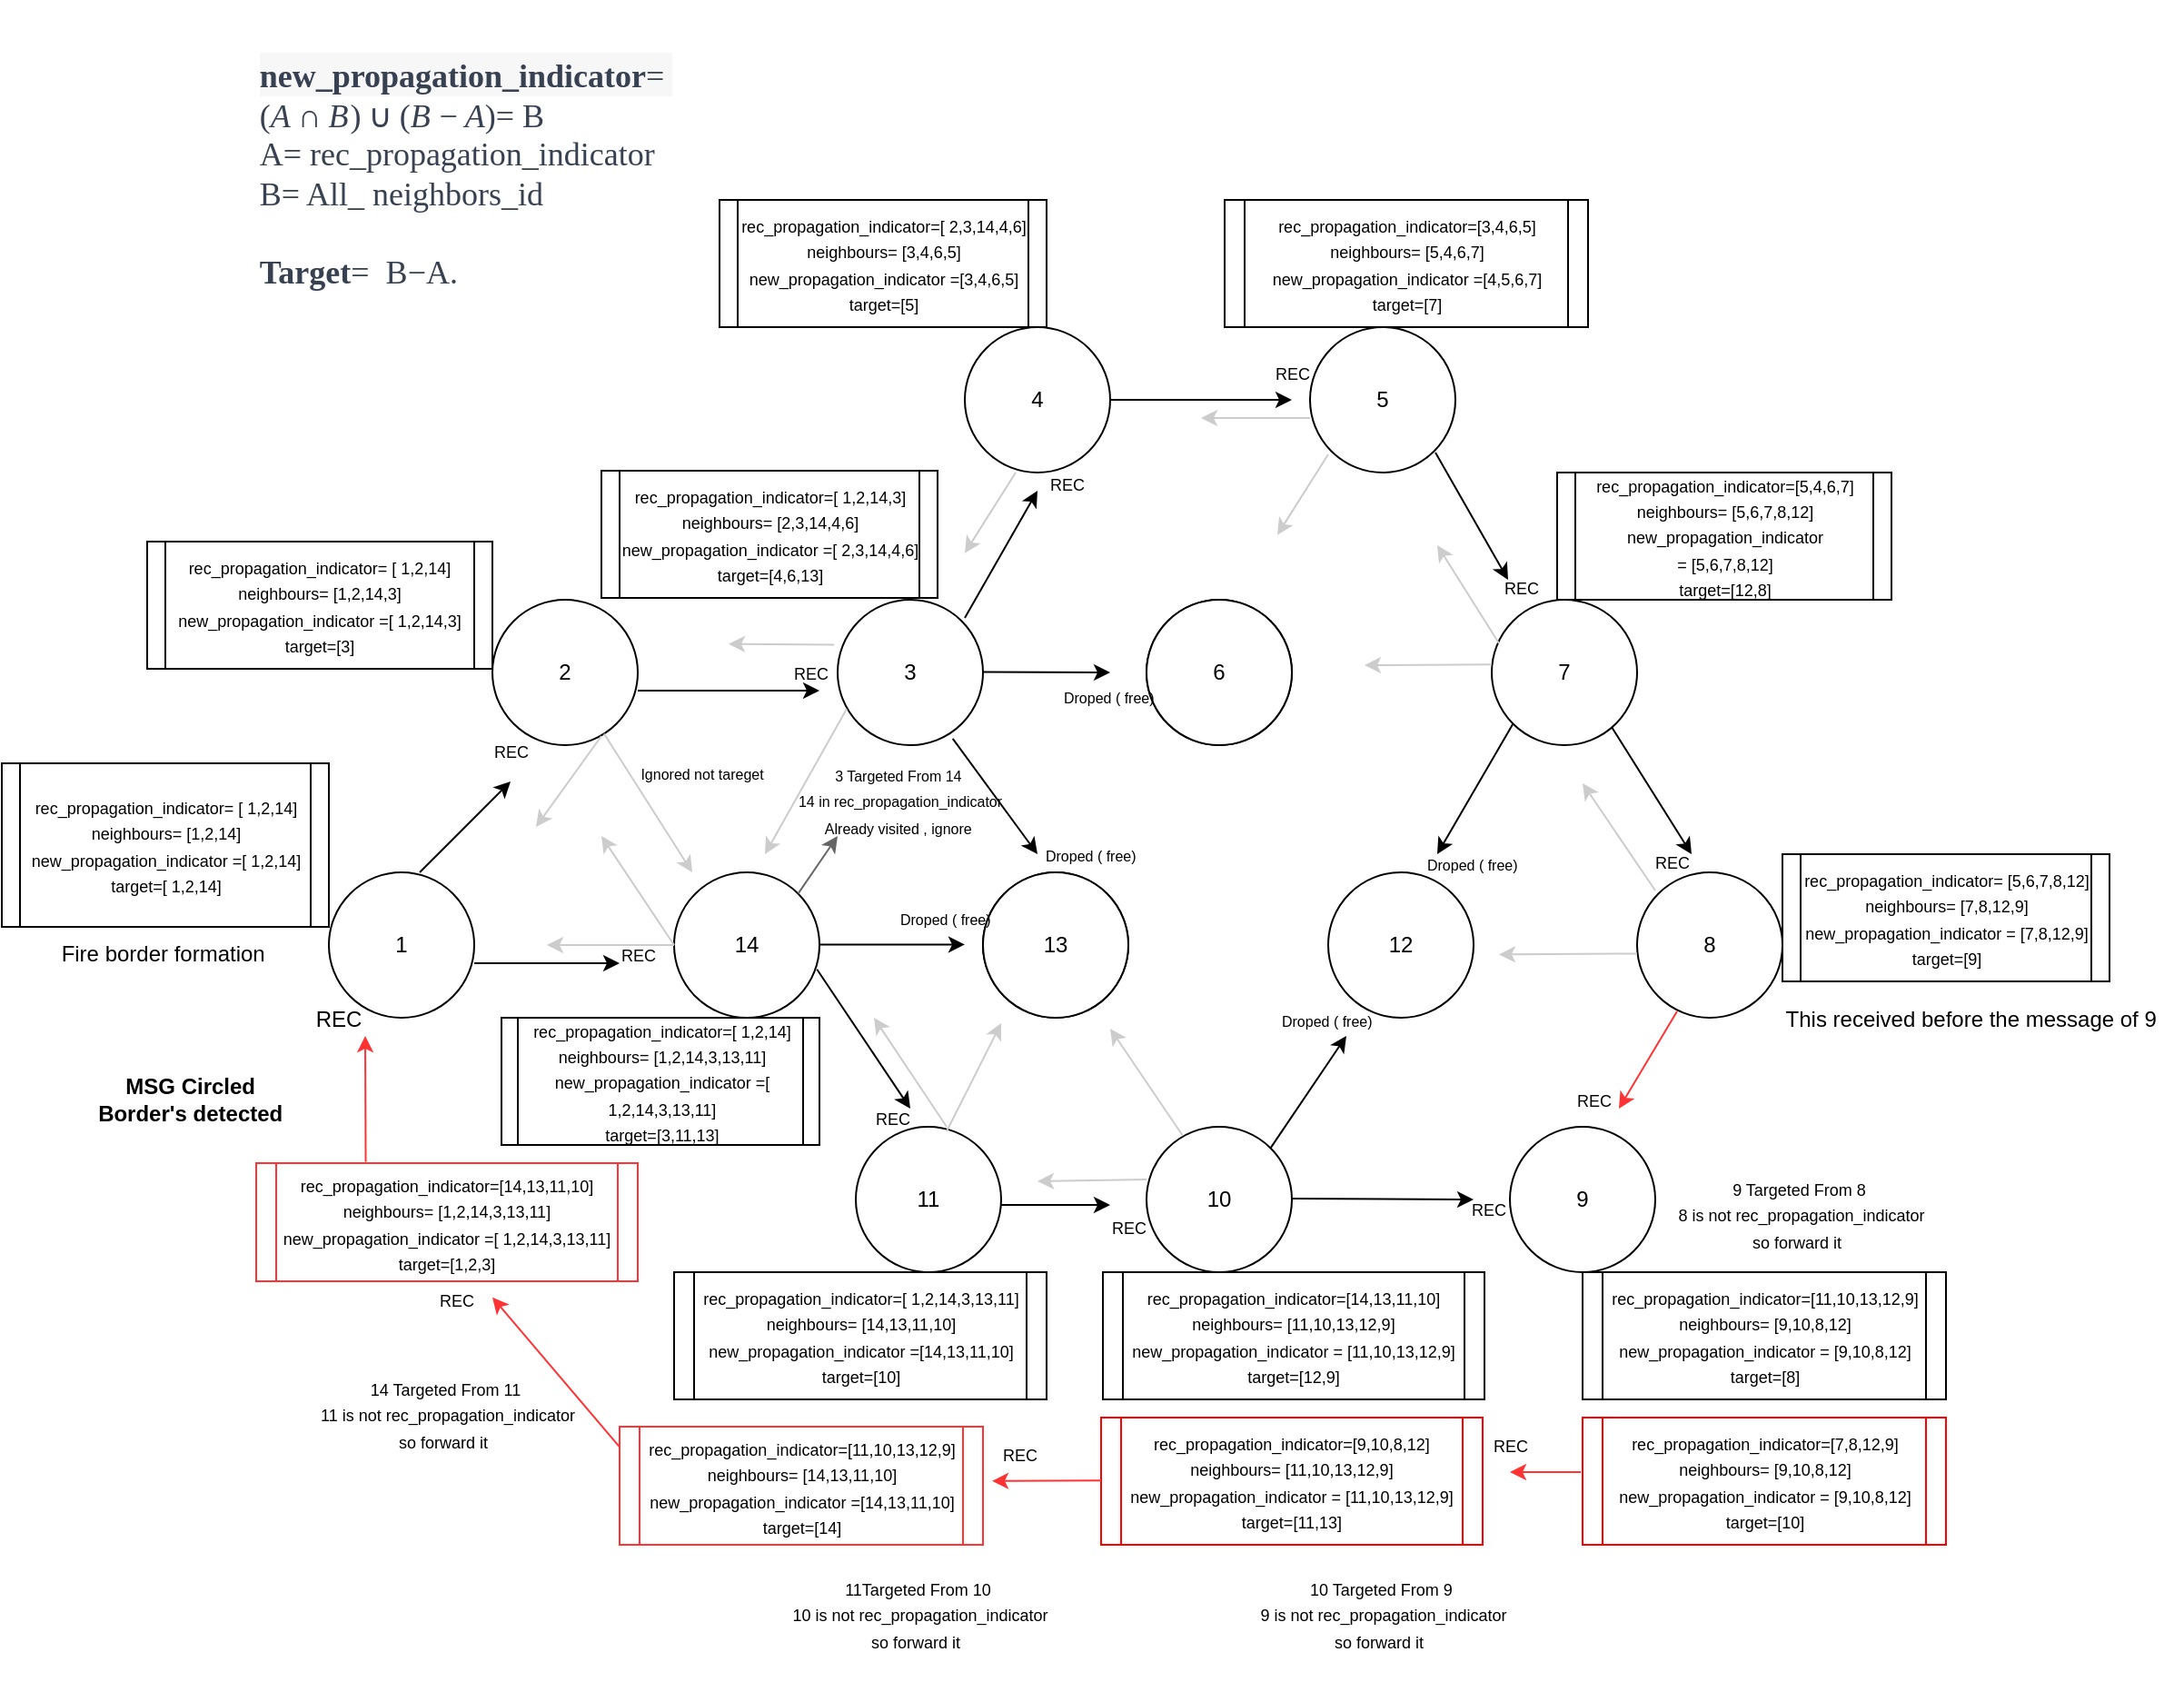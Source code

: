 <mxfile version="22.0.8" type="device">
  <diagram name="Page-1" id="UTvJ4D6-7oFovwQiLVhX">
    <mxGraphModel dx="2520" dy="1498" grid="1" gridSize="10" guides="1" tooltips="1" connect="1" arrows="1" fold="1" page="1" pageScale="1" pageWidth="850" pageHeight="1100" math="0" shadow="0">
      <root>
        <mxCell id="0" />
        <mxCell id="1" parent="0" />
        <mxCell id="IBZ0rPLe4Yo4xLdav0hi-139" value="" style="group" parent="1" vertex="1" connectable="0">
          <mxGeometry x="-1650" y="-1100" width="1180" height="930" as="geometry" />
        </mxCell>
        <mxCell id="IBZ0rPLe4Yo4xLdav0hi-69" value="&lt;font style=&quot;font-size: 8px;&quot;&gt;3 Targeted From 14&amp;nbsp;&lt;br&gt;14 in&amp;nbsp;rec_propagation_indicator&lt;br&gt;Already visited , ignore&amp;nbsp;&lt;br&gt;&amp;nbsp;&lt;/font&gt;" style="text;html=1;align=center;verticalAlign=middle;resizable=0;points=[];autosize=1;strokeColor=none;fillColor=none;" parent="IBZ0rPLe4Yo4xLdav0hi-139" vertex="1">
          <mxGeometry x="404" y="412" width="140" height="70" as="geometry" />
        </mxCell>
        <mxCell id="IBZ0rPLe4Yo4xLdav0hi-1" value="1" style="ellipse;whiteSpace=wrap;html=1;aspect=fixed;" parent="IBZ0rPLe4Yo4xLdav0hi-139" vertex="1">
          <mxGeometry x="160" y="480" width="80" height="80" as="geometry" />
        </mxCell>
        <mxCell id="IBZ0rPLe4Yo4xLdav0hi-2" value="14" style="ellipse;whiteSpace=wrap;html=1;aspect=fixed;" parent="IBZ0rPLe4Yo4xLdav0hi-139" vertex="1">
          <mxGeometry x="350" y="480" width="80" height="80" as="geometry" />
        </mxCell>
        <mxCell id="IBZ0rPLe4Yo4xLdav0hi-3" value="" style="ellipse;whiteSpace=wrap;html=1;aspect=fixed;" parent="IBZ0rPLe4Yo4xLdav0hi-139" vertex="1">
          <mxGeometry x="520" y="480" width="80" height="80" as="geometry" />
        </mxCell>
        <mxCell id="IBZ0rPLe4Yo4xLdav0hi-5" value="11" style="ellipse;whiteSpace=wrap;html=1;aspect=fixed;" parent="IBZ0rPLe4Yo4xLdav0hi-139" vertex="1">
          <mxGeometry x="450" y="620" width="80" height="80" as="geometry" />
        </mxCell>
        <mxCell id="IBZ0rPLe4Yo4xLdav0hi-6" value="2" style="ellipse;whiteSpace=wrap;html=1;aspect=fixed;" parent="IBZ0rPLe4Yo4xLdav0hi-139" vertex="1">
          <mxGeometry x="250" y="330" width="80" height="80" as="geometry" />
        </mxCell>
        <mxCell id="IBZ0rPLe4Yo4xLdav0hi-7" value="3" style="ellipse;whiteSpace=wrap;html=1;aspect=fixed;" parent="IBZ0rPLe4Yo4xLdav0hi-139" vertex="1">
          <mxGeometry x="440" y="330" width="80" height="80" as="geometry" />
        </mxCell>
        <mxCell id="IBZ0rPLe4Yo4xLdav0hi-8" value="13" style="ellipse;whiteSpace=wrap;html=1;aspect=fixed;" parent="IBZ0rPLe4Yo4xLdav0hi-139" vertex="1">
          <mxGeometry x="520" y="480" width="80" height="80" as="geometry" />
        </mxCell>
        <mxCell id="IBZ0rPLe4Yo4xLdav0hi-9" value="12" style="ellipse;whiteSpace=wrap;html=1;aspect=fixed;" parent="IBZ0rPLe4Yo4xLdav0hi-139" vertex="1">
          <mxGeometry x="710" y="480" width="80" height="80" as="geometry" />
        </mxCell>
        <mxCell id="IBZ0rPLe4Yo4xLdav0hi-10" value="8" style="ellipse;whiteSpace=wrap;html=1;aspect=fixed;" parent="IBZ0rPLe4Yo4xLdav0hi-139" vertex="1">
          <mxGeometry x="880" y="480" width="80" height="80" as="geometry" />
        </mxCell>
        <mxCell id="IBZ0rPLe4Yo4xLdav0hi-11" value="10" style="ellipse;whiteSpace=wrap;html=1;aspect=fixed;" parent="IBZ0rPLe4Yo4xLdav0hi-139" vertex="1">
          <mxGeometry x="610" y="620" width="80" height="80" as="geometry" />
        </mxCell>
        <mxCell id="IBZ0rPLe4Yo4xLdav0hi-12" value="9" style="ellipse;whiteSpace=wrap;html=1;aspect=fixed;" parent="IBZ0rPLe4Yo4xLdav0hi-139" vertex="1">
          <mxGeometry x="810" y="620" width="80" height="80" as="geometry" />
        </mxCell>
        <mxCell id="IBZ0rPLe4Yo4xLdav0hi-13" value="" style="ellipse;whiteSpace=wrap;html=1;aspect=fixed;" parent="IBZ0rPLe4Yo4xLdav0hi-139" vertex="1">
          <mxGeometry x="610" y="330" width="80" height="80" as="geometry" />
        </mxCell>
        <mxCell id="IBZ0rPLe4Yo4xLdav0hi-14" value="7" style="ellipse;whiteSpace=wrap;html=1;aspect=fixed;" parent="IBZ0rPLe4Yo4xLdav0hi-139" vertex="1">
          <mxGeometry x="800" y="330" width="80" height="80" as="geometry" />
        </mxCell>
        <mxCell id="IBZ0rPLe4Yo4xLdav0hi-23" value="6" style="ellipse;whiteSpace=wrap;html=1;aspect=fixed;" parent="IBZ0rPLe4Yo4xLdav0hi-139" vertex="1">
          <mxGeometry x="610" y="330" width="80" height="80" as="geometry" />
        </mxCell>
        <mxCell id="IBZ0rPLe4Yo4xLdav0hi-27" value="4" style="ellipse;whiteSpace=wrap;html=1;aspect=fixed;" parent="IBZ0rPLe4Yo4xLdav0hi-139" vertex="1">
          <mxGeometry x="510" y="180" width="80" height="80" as="geometry" />
        </mxCell>
        <mxCell id="IBZ0rPLe4Yo4xLdav0hi-28" value="5" style="ellipse;whiteSpace=wrap;html=1;aspect=fixed;" parent="IBZ0rPLe4Yo4xLdav0hi-139" vertex="1">
          <mxGeometry x="700" y="180" width="80" height="80" as="geometry" />
        </mxCell>
        <mxCell id="IBZ0rPLe4Yo4xLdav0hi-29" value="Fire border formation&amp;nbsp;" style="text;html=1;align=center;verticalAlign=middle;resizable=0;points=[];autosize=1;strokeColor=none;fillColor=none;" parent="IBZ0rPLe4Yo4xLdav0hi-139" vertex="1">
          <mxGeometry y="510" width="140" height="30" as="geometry" />
        </mxCell>
        <mxCell id="IBZ0rPLe4Yo4xLdav0hi-32" value="&lt;font style=&quot;font-size: 18px;&quot;&gt;&lt;br&gt;&lt;span style=&quot;border: 0px solid rgb(217, 217, 227); box-sizing: border-box; --tw-border-spacing-x:0; --tw-border-spacing-y:0; --tw-translate-x:0; --tw-translate-y:0; --tw-rotate:0; --tw-skew-x:0; --tw-skew-y:0; --tw-scale-x:1; --tw-scale-y:1; --tw-pan-x: ; --tw-pan-y: ; --tw-pinch-zoom: ; --tw-scroll-snap-strictness:proximity; --tw-gradient-from-position: ; --tw-gradient-via-position: ; --tw-gradient-to-position: ; --tw-ordinal: ; --tw-slashed-zero: ; --tw-numeric-figure: ; --tw-numeric-spacing: ; --tw-numeric-fraction: ; --tw-ring-inset: ; --tw-ring-offset-width:0px; --tw-ring-offset-color:#fff; --tw-ring-color:rgba(69,89,164,0.5); --tw-ring-offset-shadow:0 0 transparent; --tw-ring-shadow:0 0 transparent; --tw-shadow:0 0 transparent; --tw-shadow-colored:0 0 transparent; --tw-blur: ; --tw-brightness: ; --tw-contrast: ; --tw-grayscale: ; --tw-hue-rotate: ; --tw-invert: ; --tw-saturate: ; --tw-sepia: ; --tw-drop-shadow: ; --tw-backdrop-blur: ; --tw-backdrop-brightness: ; --tw-backdrop-contrast: ; --tw-backdrop-grayscale: ; --tw-backdrop-hue-rotate: ; --tw-backdrop-invert: ; --tw-backdrop-opacity: ; --tw-backdrop-saturate: ; --tw-backdrop-sepia: ; margin-bottom: 1.25em; color: rgb(55, 65, 81); font-family: Söhne, ui-sans-serif, system-ui, -apple-system, &amp;quot;Segoe UI&amp;quot;, Roboto, Ubuntu, Cantarell, &amp;quot;Noto Sans&amp;quot;, sans-serif, &amp;quot;Helvetica Neue&amp;quot;, Arial, &amp;quot;Apple Color Emoji&amp;quot;, &amp;quot;Segoe UI Emoji&amp;quot;, &amp;quot;Segoe UI Symbol&amp;quot;, &amp;quot;Noto Color Emoji&amp;quot;; background-color: rgb(247, 247, 248);&quot; class=&quot;math math-inline&quot;&gt;&lt;span style=&quot;border: 0px solid rgb(217, 217, 227); box-sizing: border-box; --tw-border-spacing-x:0; --tw-border-spacing-y:0; --tw-translate-x:0; --tw-translate-y:0; --tw-rotate:0; --tw-skew-x:0; --tw-skew-y:0; --tw-scale-x:1; --tw-scale-y:1; --tw-pan-x: ; --tw-pan-y: ; --tw-pinch-zoom: ; --tw-scroll-snap-strictness:proximity; --tw-gradient-from-position: ; --tw-gradient-via-position: ; --tw-gradient-to-position: ; --tw-ordinal: ; --tw-slashed-zero: ; --tw-numeric-figure: ; --tw-numeric-spacing: ; --tw-numeric-fraction: ; --tw-ring-inset: ; --tw-ring-offset-width:0px; --tw-ring-offset-color:#fff; --tw-ring-color:rgba(69,89,164,0.5); --tw-ring-offset-shadow:0 0 transparent; --tw-ring-shadow:0 0 transparent; --tw-shadow:0 0 transparent; --tw-shadow-colored:0 0 transparent; --tw-blur: ; --tw-brightness: ; --tw-contrast: ; --tw-grayscale: ; --tw-hue-rotate: ; --tw-invert: ; --tw-saturate: ; --tw-sepia: ; --tw-drop-shadow: ; --tw-backdrop-blur: ; --tw-backdrop-brightness: ; --tw-backdrop-contrast: ; --tw-backdrop-grayscale: ; --tw-backdrop-hue-rotate: ; --tw-backdrop-invert: ; --tw-backdrop-opacity: ; --tw-backdrop-saturate: ; --tw-backdrop-sepia: ; font-variant-numeric: normal; font-variant-east-asian: normal; font-variant-alternates: normal; font-kerning: auto; font-optical-sizing: auto; font-feature-settings: normal; font-variation-settings: normal; font-stretch: normal; line-height: 1.2; font-family: KaTeX_Main, &amp;quot;Times New Roman&amp;quot;, serif; text-rendering: auto;&quot; class=&quot;katex&quot;&gt;&lt;span style=&quot;border: 0px; box-sizing: border-box; --tw-border-spacing-x:0; --tw-border-spacing-y:0; --tw-translate-x:0; --tw-translate-y:0; --tw-rotate:0; --tw-skew-x:0; --tw-skew-y:0; --tw-scale-x:1; --tw-scale-y:1; --tw-pan-x: ; --tw-pan-y: ; --tw-pinch-zoom: ; --tw-scroll-snap-strictness:proximity; --tw-gradient-from-position: ; --tw-gradient-via-position: ; --tw-gradient-to-position: ; --tw-ordinal: ; --tw-slashed-zero: ; --tw-numeric-figure: ; --tw-numeric-spacing: ; --tw-numeric-fraction: ; --tw-ring-inset: ; --tw-ring-offset-width:0px; --tw-ring-offset-color:#fff; --tw-ring-color:rgba(69,89,164,0.5); --tw-ring-offset-shadow:0 0 transparent; --tw-ring-shadow:0 0 transparent; --tw-shadow:0 0 transparent; --tw-shadow-colored:0 0 transparent; --tw-blur: ; --tw-brightness: ; --tw-contrast: ; --tw-grayscale: ; --tw-hue-rotate: ; --tw-invert: ; --tw-saturate: ; --tw-sepia: ; --tw-drop-shadow: ; --tw-backdrop-blur: ; --tw-backdrop-brightness: ; --tw-backdrop-contrast: ; --tw-backdrop-grayscale: ; --tw-backdrop-hue-rotate: ; --tw-backdrop-invert: ; --tw-backdrop-opacity: ; --tw-backdrop-saturate: ; --tw-backdrop-sepia: ; clip: rect(1px, 1px, 1px, 1px); height: 1px; overflow: hidden; padding: 0px; position: absolute; width: 1px;&quot; class=&quot;katex-mathml&quot;&gt;&lt;math xmlns=&quot;http://www.w3.org/1998/Math/MathML&quot;&gt;&lt;mrow&gt;&lt;mo stretchy=&quot;false&quot;&gt;(&lt;/mo&gt;&lt;mi&gt;�&lt;/mi&gt;&lt;mo&gt;∩&lt;/mo&gt;&lt;mi&gt;�&lt;/mi&gt;&lt;mo stretchy=&quot;false&quot;&gt;)&lt;/mo&gt;&lt;mo&gt;∪&lt;/mo&gt;&lt;mo stretchy=&quot;false&quot;&gt;(&lt;/mo&gt;&lt;mi&gt;�&lt;/mi&gt;&lt;mo&gt;−&lt;/mo&gt;&lt;mi&gt;�&lt;/mi&gt;&lt;mo stretchy=&quot;false&quot;&gt;)&lt;/mo&gt;&lt;/mrow&gt;&lt;/math&gt;&lt;/span&gt;&lt;span style=&quot;border: 0px solid currentcolor; box-sizing: border-box; --tw-border-spacing-x:0; --tw-border-spacing-y:0; --tw-translate-x:0; --tw-translate-y:0; --tw-rotate:0; --tw-skew-x:0; --tw-skew-y:0; --tw-scale-x:1; --tw-scale-y:1; --tw-pan-x: ; --tw-pan-y: ; --tw-pinch-zoom: ; --tw-scroll-snap-strictness:proximity; --tw-gradient-from-position: ; --tw-gradient-via-position: ; --tw-gradient-to-position: ; --tw-ordinal: ; --tw-slashed-zero: ; --tw-numeric-figure: ; --tw-numeric-spacing: ; --tw-numeric-fraction: ; --tw-ring-inset: ; --tw-ring-offset-width:0px; --tw-ring-offset-color:#fff; --tw-ring-color:rgba(69,89,164,0.5); --tw-ring-offset-shadow:0 0 transparent; --tw-ring-shadow:0 0 transparent; --tw-shadow:0 0 transparent; --tw-shadow-colored:0 0 transparent; --tw-blur: ; --tw-brightness: ; --tw-contrast: ; --tw-grayscale: ; --tw-hue-rotate: ; --tw-invert: ; --tw-saturate: ; --tw-sepia: ; --tw-drop-shadow: ; --tw-backdrop-blur: ; --tw-backdrop-brightness: ; --tw-backdrop-contrast: ; --tw-backdrop-grayscale: ; --tw-backdrop-hue-rotate: ; --tw-backdrop-invert: ; --tw-backdrop-opacity: ; --tw-backdrop-saturate: ; --tw-backdrop-sepia: ;&quot; aria-hidden=&quot;true&quot; class=&quot;katex-html&quot;&gt;&lt;b&gt;new_propagation_indicator&lt;/b&gt;=&amp;nbsp;&lt;br style=&quot;border-color: var(--border-color); color: rgb(0, 0, 0); font-family: Helvetica; background-color: rgb(251, 251, 251);&quot;&gt;&lt;div style=&quot;text-align: left;&quot;&gt;&lt;span style=&quot;border: 0px solid currentcolor; box-sizing: border-box; --tw-border-spacing-x:0; --tw-border-spacing-y:0; --tw-translate-x:0; --tw-translate-y:0; --tw-rotate:0; --tw-skew-x:0; --tw-skew-y:0; --tw-scale-x:1; --tw-scale-y:1; --tw-pan-x: ; --tw-pan-y: ; --tw-pinch-zoom: ; --tw-scroll-snap-strictness:proximity; --tw-gradient-from-position: ; --tw-gradient-via-position: ; --tw-gradient-to-position: ; --tw-ordinal: ; --tw-slashed-zero: ; --tw-numeric-figure: ; --tw-numeric-spacing: ; --tw-numeric-fraction: ; --tw-ring-inset: ; --tw-ring-offset-width:0px; --tw-ring-offset-color:#fff; --tw-ring-color:rgba(69,89,164,0.5); --tw-ring-offset-shadow:0 0 transparent; --tw-ring-shadow:0 0 transparent; --tw-shadow:0 0 transparent; --tw-shadow-colored:0 0 transparent; --tw-blur: ; --tw-brightness: ; --tw-contrast: ; --tw-grayscale: ; --tw-hue-rotate: ; --tw-invert: ; --tw-saturate: ; --tw-sepia: ; --tw-drop-shadow: ; --tw-backdrop-blur: ; --tw-backdrop-brightness: ; --tw-backdrop-contrast: ; --tw-backdrop-grayscale: ; --tw-backdrop-hue-rotate: ; --tw-backdrop-invert: ; --tw-backdrop-opacity: ; --tw-backdrop-saturate: ; --tw-backdrop-sepia: ; position: relative; width: min-content; display: inline-block;&quot; class=&quot;base&quot;&gt;&lt;span style=&quot;border: 0px solid currentcolor; box-sizing: border-box; --tw-border-spacing-x:0; --tw-border-spacing-y:0; --tw-translate-x:0; --tw-translate-y:0; --tw-rotate:0; --tw-skew-x:0; --tw-skew-y:0; --tw-scale-x:1; --tw-scale-y:1; --tw-pan-x: ; --tw-pan-y: ; --tw-pinch-zoom: ; --tw-scroll-snap-strictness:proximity; --tw-gradient-from-position: ; --tw-gradient-via-position: ; --tw-gradient-to-position: ; --tw-ordinal: ; --tw-slashed-zero: ; --tw-numeric-figure: ; --tw-numeric-spacing: ; --tw-numeric-fraction: ; --tw-ring-inset: ; --tw-ring-offset-width:0px; --tw-ring-offset-color:#fff; --tw-ring-color:rgba(69,89,164,0.5); --tw-ring-offset-shadow:0 0 transparent; --tw-ring-shadow:0 0 transparent; --tw-shadow:0 0 transparent; --tw-shadow-colored:0 0 transparent; --tw-blur: ; --tw-brightness: ; --tw-contrast: ; --tw-grayscale: ; --tw-hue-rotate: ; --tw-invert: ; --tw-saturate: ; --tw-sepia: ; --tw-drop-shadow: ; --tw-backdrop-blur: ; --tw-backdrop-brightness: ; --tw-backdrop-contrast: ; --tw-backdrop-grayscale: ; --tw-backdrop-hue-rotate: ; --tw-backdrop-invert: ; --tw-backdrop-opacity: ; --tw-backdrop-saturate: ; --tw-backdrop-sepia: ;&quot; class=&quot;mopen&quot;&gt;(&lt;/span&gt;&lt;span style=&quot;border: 0px solid currentcolor; box-sizing: border-box; --tw-border-spacing-x:0; --tw-border-spacing-y:0; --tw-translate-x:0; --tw-translate-y:0; --tw-rotate:0; --tw-skew-x:0; --tw-skew-y:0; --tw-scale-x:1; --tw-scale-y:1; --tw-pan-x: ; --tw-pan-y: ; --tw-pinch-zoom: ; --tw-scroll-snap-strictness:proximity; --tw-gradient-from-position: ; --tw-gradient-via-position: ; --tw-gradient-to-position: ; --tw-ordinal: ; --tw-slashed-zero: ; --tw-numeric-figure: ; --tw-numeric-spacing: ; --tw-numeric-fraction: ; --tw-ring-inset: ; --tw-ring-offset-width:0px; --tw-ring-offset-color:#fff; --tw-ring-color:rgba(69,89,164,0.5); --tw-ring-offset-shadow:0 0 transparent; --tw-ring-shadow:0 0 transparent; --tw-shadow:0 0 transparent; --tw-shadow-colored:0 0 transparent; --tw-blur: ; --tw-brightness: ; --tw-contrast: ; --tw-grayscale: ; --tw-hue-rotate: ; --tw-invert: ; --tw-saturate: ; --tw-sepia: ; --tw-drop-shadow: ; --tw-backdrop-blur: ; --tw-backdrop-brightness: ; --tw-backdrop-contrast: ; --tw-backdrop-grayscale: ; --tw-backdrop-hue-rotate: ; --tw-backdrop-invert: ; --tw-backdrop-opacity: ; --tw-backdrop-saturate: ; --tw-backdrop-sepia: ; font-family: KaTeX_Math; font-style: italic;&quot; class=&quot;mord mathnormal&quot;&gt;A&lt;/span&gt;&lt;span style=&quot;border: 0px solid currentcolor; box-sizing: border-box; --tw-border-spacing-x:0; --tw-border-spacing-y:0; --tw-translate-x:0; --tw-translate-y:0; --tw-rotate:0; --tw-skew-x:0; --tw-skew-y:0; --tw-scale-x:1; --tw-scale-y:1; --tw-pan-x: ; --tw-pan-y: ; --tw-pinch-zoom: ; --tw-scroll-snap-strictness:proximity; --tw-gradient-from-position: ; --tw-gradient-via-position: ; --tw-gradient-to-position: ; --tw-ordinal: ; --tw-slashed-zero: ; --tw-numeric-figure: ; --tw-numeric-spacing: ; --tw-numeric-fraction: ; --tw-ring-inset: ; --tw-ring-offset-width:0px; --tw-ring-offset-color:#fff; --tw-ring-color:rgba(69,89,164,0.5); --tw-ring-offset-shadow:0 0 transparent; --tw-ring-shadow:0 0 transparent; --tw-shadow:0 0 transparent; --tw-shadow-colored:0 0 transparent; --tw-blur: ; --tw-brightness: ; --tw-contrast: ; --tw-grayscale: ; --tw-hue-rotate: ; --tw-invert: ; --tw-saturate: ; --tw-sepia: ; --tw-drop-shadow: ; --tw-backdrop-blur: ; --tw-backdrop-brightness: ; --tw-backdrop-contrast: ; --tw-backdrop-grayscale: ; --tw-backdrop-hue-rotate: ; --tw-backdrop-invert: ; --tw-backdrop-opacity: ; --tw-backdrop-saturate: ; --tw-backdrop-sepia: ; display: inline-block; margin-right: 0.222em;&quot; class=&quot;mspace&quot;&gt;&lt;/span&gt;&lt;span style=&quot;border: 0px solid currentcolor; box-sizing: border-box; --tw-border-spacing-x:0; --tw-border-spacing-y:0; --tw-translate-x:0; --tw-translate-y:0; --tw-rotate:0; --tw-skew-x:0; --tw-skew-y:0; --tw-scale-x:1; --tw-scale-y:1; --tw-pan-x: ; --tw-pan-y: ; --tw-pinch-zoom: ; --tw-scroll-snap-strictness:proximity; --tw-gradient-from-position: ; --tw-gradient-via-position: ; --tw-gradient-to-position: ; --tw-ordinal: ; --tw-slashed-zero: ; --tw-numeric-figure: ; --tw-numeric-spacing: ; --tw-numeric-fraction: ; --tw-ring-inset: ; --tw-ring-offset-width:0px; --tw-ring-offset-color:#fff; --tw-ring-color:rgba(69,89,164,0.5); --tw-ring-offset-shadow:0 0 transparent; --tw-ring-shadow:0 0 transparent; --tw-shadow:0 0 transparent; --tw-shadow-colored:0 0 transparent; --tw-blur: ; --tw-brightness: ; --tw-contrast: ; --tw-grayscale: ; --tw-hue-rotate: ; --tw-invert: ; --tw-saturate: ; --tw-sepia: ; --tw-drop-shadow: ; --tw-backdrop-blur: ; --tw-backdrop-brightness: ; --tw-backdrop-contrast: ; --tw-backdrop-grayscale: ; --tw-backdrop-hue-rotate: ; --tw-backdrop-invert: ; --tw-backdrop-opacity: ; --tw-backdrop-saturate: ; --tw-backdrop-sepia: ;&quot; class=&quot;mbin&quot;&gt;∩&lt;/span&gt;&lt;span style=&quot;border: 0px solid currentcolor; box-sizing: border-box; --tw-border-spacing-x:0; --tw-border-spacing-y:0; --tw-translate-x:0; --tw-translate-y:0; --tw-rotate:0; --tw-skew-x:0; --tw-skew-y:0; --tw-scale-x:1; --tw-scale-y:1; --tw-pan-x: ; --tw-pan-y: ; --tw-pinch-zoom: ; --tw-scroll-snap-strictness:proximity; --tw-gradient-from-position: ; --tw-gradient-via-position: ; --tw-gradient-to-position: ; --tw-ordinal: ; --tw-slashed-zero: ; --tw-numeric-figure: ; --tw-numeric-spacing: ; --tw-numeric-fraction: ; --tw-ring-inset: ; --tw-ring-offset-width:0px; --tw-ring-offset-color:#fff; --tw-ring-color:rgba(69,89,164,0.5); --tw-ring-offset-shadow:0 0 transparent; --tw-ring-shadow:0 0 transparent; --tw-shadow:0 0 transparent; --tw-shadow-colored:0 0 transparent; --tw-blur: ; --tw-brightness: ; --tw-contrast: ; --tw-grayscale: ; --tw-hue-rotate: ; --tw-invert: ; --tw-saturate: ; --tw-sepia: ; --tw-drop-shadow: ; --tw-backdrop-blur: ; --tw-backdrop-brightness: ; --tw-backdrop-contrast: ; --tw-backdrop-grayscale: ; --tw-backdrop-hue-rotate: ; --tw-backdrop-invert: ; --tw-backdrop-opacity: ; --tw-backdrop-saturate: ; --tw-backdrop-sepia: ; display: inline-block; margin-right: 0.222em;&quot; class=&quot;mspace&quot;&gt;&lt;/span&gt;&lt;/span&gt;&lt;span style=&quot;border: 0px solid currentcolor; box-sizing: border-box; --tw-border-spacing-x:0; --tw-border-spacing-y:0; --tw-translate-x:0; --tw-translate-y:0; --tw-rotate:0; --tw-skew-x:0; --tw-skew-y:0; --tw-scale-x:1; --tw-scale-y:1; --tw-pan-x: ; --tw-pan-y: ; --tw-pinch-zoom: ; --tw-scroll-snap-strictness:proximity; --tw-gradient-from-position: ; --tw-gradient-via-position: ; --tw-gradient-to-position: ; --tw-ordinal: ; --tw-slashed-zero: ; --tw-numeric-figure: ; --tw-numeric-spacing: ; --tw-numeric-fraction: ; --tw-ring-inset: ; --tw-ring-offset-width:0px; --tw-ring-offset-color:#fff; --tw-ring-color:rgba(69,89,164,0.5); --tw-ring-offset-shadow:0 0 transparent; --tw-ring-shadow:0 0 transparent; --tw-shadow:0 0 transparent; --tw-shadow-colored:0 0 transparent; --tw-blur: ; --tw-brightness: ; --tw-contrast: ; --tw-grayscale: ; --tw-hue-rotate: ; --tw-invert: ; --tw-saturate: ; --tw-sepia: ; --tw-drop-shadow: ; --tw-backdrop-blur: ; --tw-backdrop-brightness: ; --tw-backdrop-contrast: ; --tw-backdrop-grayscale: ; --tw-backdrop-hue-rotate: ; --tw-backdrop-invert: ; --tw-backdrop-opacity: ; --tw-backdrop-saturate: ; --tw-backdrop-sepia: ; position: relative; width: min-content; display: inline-block;&quot; class=&quot;base&quot;&gt;&lt;span style=&quot;border: 0px solid currentcolor; box-sizing: border-box; --tw-border-spacing-x:0; --tw-border-spacing-y:0; --tw-translate-x:0; --tw-translate-y:0; --tw-rotate:0; --tw-skew-x:0; --tw-skew-y:0; --tw-scale-x:1; --tw-scale-y:1; --tw-pan-x: ; --tw-pan-y: ; --tw-pinch-zoom: ; --tw-scroll-snap-strictness:proximity; --tw-gradient-from-position: ; --tw-gradient-via-position: ; --tw-gradient-to-position: ; --tw-ordinal: ; --tw-slashed-zero: ; --tw-numeric-figure: ; --tw-numeric-spacing: ; --tw-numeric-fraction: ; --tw-ring-inset: ; --tw-ring-offset-width:0px; --tw-ring-offset-color:#fff; --tw-ring-color:rgba(69,89,164,0.5); --tw-ring-offset-shadow:0 0 transparent; --tw-ring-shadow:0 0 transparent; --tw-shadow:0 0 transparent; --tw-shadow-colored:0 0 transparent; --tw-blur: ; --tw-brightness: ; --tw-contrast: ; --tw-grayscale: ; --tw-hue-rotate: ; --tw-invert: ; --tw-saturate: ; --tw-sepia: ; --tw-drop-shadow: ; --tw-backdrop-blur: ; --tw-backdrop-brightness: ; --tw-backdrop-contrast: ; --tw-backdrop-grayscale: ; --tw-backdrop-hue-rotate: ; --tw-backdrop-invert: ; --tw-backdrop-opacity: ; --tw-backdrop-saturate: ; --tw-backdrop-sepia: ; display: inline-block; height: 1em; vertical-align: -0.25em;&quot; class=&quot;strut&quot;&gt;&lt;/span&gt;&lt;span style=&quot;border: 0px solid currentcolor; box-sizing: border-box; --tw-border-spacing-x:0; --tw-border-spacing-y:0; --tw-translate-x:0; --tw-translate-y:0; --tw-rotate:0; --tw-skew-x:0; --tw-skew-y:0; --tw-scale-x:1; --tw-scale-y:1; --tw-pan-x: ; --tw-pan-y: ; --tw-pinch-zoom: ; --tw-scroll-snap-strictness:proximity; --tw-gradient-from-position: ; --tw-gradient-via-position: ; --tw-gradient-to-position: ; --tw-ordinal: ; --tw-slashed-zero: ; --tw-numeric-figure: ; --tw-numeric-spacing: ; --tw-numeric-fraction: ; --tw-ring-inset: ; --tw-ring-offset-width:0px; --tw-ring-offset-color:#fff; --tw-ring-color:rgba(69,89,164,0.5); --tw-ring-offset-shadow:0 0 transparent; --tw-ring-shadow:0 0 transparent; --tw-shadow:0 0 transparent; --tw-shadow-colored:0 0 transparent; --tw-blur: ; --tw-brightness: ; --tw-contrast: ; --tw-grayscale: ; --tw-hue-rotate: ; --tw-invert: ; --tw-saturate: ; --tw-sepia: ; --tw-drop-shadow: ; --tw-backdrop-blur: ; --tw-backdrop-brightness: ; --tw-backdrop-contrast: ; --tw-backdrop-grayscale: ; --tw-backdrop-hue-rotate: ; --tw-backdrop-invert: ; --tw-backdrop-opacity: ; --tw-backdrop-saturate: ; --tw-backdrop-sepia: ; font-family: KaTeX_Math; font-style: italic; margin-right: 0.05em;&quot; class=&quot;mord mathnormal&quot;&gt;B&lt;/span&gt;&lt;span style=&quot;border: 0px solid currentcolor; box-sizing: border-box; --tw-border-spacing-x:0; --tw-border-spacing-y:0; --tw-translate-x:0; --tw-translate-y:0; --tw-rotate:0; --tw-skew-x:0; --tw-skew-y:0; --tw-scale-x:1; --tw-scale-y:1; --tw-pan-x: ; --tw-pan-y: ; --tw-pinch-zoom: ; --tw-scroll-snap-strictness:proximity; --tw-gradient-from-position: ; --tw-gradient-via-position: ; --tw-gradient-to-position: ; --tw-ordinal: ; --tw-slashed-zero: ; --tw-numeric-figure: ; --tw-numeric-spacing: ; --tw-numeric-fraction: ; --tw-ring-inset: ; --tw-ring-offset-width:0px; --tw-ring-offset-color:#fff; --tw-ring-color:rgba(69,89,164,0.5); --tw-ring-offset-shadow:0 0 transparent; --tw-ring-shadow:0 0 transparent; --tw-shadow:0 0 transparent; --tw-shadow-colored:0 0 transparent; --tw-blur: ; --tw-brightness: ; --tw-contrast: ; --tw-grayscale: ; --tw-hue-rotate: ; --tw-invert: ; --tw-saturate: ; --tw-sepia: ; --tw-drop-shadow: ; --tw-backdrop-blur: ; --tw-backdrop-brightness: ; --tw-backdrop-contrast: ; --tw-backdrop-grayscale: ; --tw-backdrop-hue-rotate: ; --tw-backdrop-invert: ; --tw-backdrop-opacity: ; --tw-backdrop-saturate: ; --tw-backdrop-sepia: ;&quot; class=&quot;mclose&quot;&gt;)&lt;/span&gt;&lt;span style=&quot;border: 0px solid currentcolor; box-sizing: border-box; --tw-border-spacing-x:0; --tw-border-spacing-y:0; --tw-translate-x:0; --tw-translate-y:0; --tw-rotate:0; --tw-skew-x:0; --tw-skew-y:0; --tw-scale-x:1; --tw-scale-y:1; --tw-pan-x: ; --tw-pan-y: ; --tw-pinch-zoom: ; --tw-scroll-snap-strictness:proximity; --tw-gradient-from-position: ; --tw-gradient-via-position: ; --tw-gradient-to-position: ; --tw-ordinal: ; --tw-slashed-zero: ; --tw-numeric-figure: ; --tw-numeric-spacing: ; --tw-numeric-fraction: ; --tw-ring-inset: ; --tw-ring-offset-width:0px; --tw-ring-offset-color:#fff; --tw-ring-color:rgba(69,89,164,0.5); --tw-ring-offset-shadow:0 0 transparent; --tw-ring-shadow:0 0 transparent; --tw-shadow:0 0 transparent; --tw-shadow-colored:0 0 transparent; --tw-blur: ; --tw-brightness: ; --tw-contrast: ; --tw-grayscale: ; --tw-hue-rotate: ; --tw-invert: ; --tw-saturate: ; --tw-sepia: ; --tw-drop-shadow: ; --tw-backdrop-blur: ; --tw-backdrop-brightness: ; --tw-backdrop-contrast: ; --tw-backdrop-grayscale: ; --tw-backdrop-hue-rotate: ; --tw-backdrop-invert: ; --tw-backdrop-opacity: ; --tw-backdrop-saturate: ; --tw-backdrop-sepia: ; display: inline-block; margin-right: 0.222em;&quot; class=&quot;mspace&quot;&gt;&lt;/span&gt;&lt;span style=&quot;border: 0px solid currentcolor; box-sizing: border-box; --tw-border-spacing-x:0; --tw-border-spacing-y:0; --tw-translate-x:0; --tw-translate-y:0; --tw-rotate:0; --tw-skew-x:0; --tw-skew-y:0; --tw-scale-x:1; --tw-scale-y:1; --tw-pan-x: ; --tw-pan-y: ; --tw-pinch-zoom: ; --tw-scroll-snap-strictness:proximity; --tw-gradient-from-position: ; --tw-gradient-via-position: ; --tw-gradient-to-position: ; --tw-ordinal: ; --tw-slashed-zero: ; --tw-numeric-figure: ; --tw-numeric-spacing: ; --tw-numeric-fraction: ; --tw-ring-inset: ; --tw-ring-offset-width:0px; --tw-ring-offset-color:#fff; --tw-ring-color:rgba(69,89,164,0.5); --tw-ring-offset-shadow:0 0 transparent; --tw-ring-shadow:0 0 transparent; --tw-shadow:0 0 transparent; --tw-shadow-colored:0 0 transparent; --tw-blur: ; --tw-brightness: ; --tw-contrast: ; --tw-grayscale: ; --tw-hue-rotate: ; --tw-invert: ; --tw-saturate: ; --tw-sepia: ; --tw-drop-shadow: ; --tw-backdrop-blur: ; --tw-backdrop-brightness: ; --tw-backdrop-contrast: ; --tw-backdrop-grayscale: ; --tw-backdrop-hue-rotate: ; --tw-backdrop-invert: ; --tw-backdrop-opacity: ; --tw-backdrop-saturate: ; --tw-backdrop-sepia: ;&quot; class=&quot;mbin&quot;&gt;∪&lt;/span&gt;&lt;span style=&quot;border: 0px solid currentcolor; box-sizing: border-box; --tw-border-spacing-x:0; --tw-border-spacing-y:0; --tw-translate-x:0; --tw-translate-y:0; --tw-rotate:0; --tw-skew-x:0; --tw-skew-y:0; --tw-scale-x:1; --tw-scale-y:1; --tw-pan-x: ; --tw-pan-y: ; --tw-pinch-zoom: ; --tw-scroll-snap-strictness:proximity; --tw-gradient-from-position: ; --tw-gradient-via-position: ; --tw-gradient-to-position: ; --tw-ordinal: ; --tw-slashed-zero: ; --tw-numeric-figure: ; --tw-numeric-spacing: ; --tw-numeric-fraction: ; --tw-ring-inset: ; --tw-ring-offset-width:0px; --tw-ring-offset-color:#fff; --tw-ring-color:rgba(69,89,164,0.5); --tw-ring-offset-shadow:0 0 transparent; --tw-ring-shadow:0 0 transparent; --tw-shadow:0 0 transparent; --tw-shadow-colored:0 0 transparent; --tw-blur: ; --tw-brightness: ; --tw-contrast: ; --tw-grayscale: ; --tw-hue-rotate: ; --tw-invert: ; --tw-saturate: ; --tw-sepia: ; --tw-drop-shadow: ; --tw-backdrop-blur: ; --tw-backdrop-brightness: ; --tw-backdrop-contrast: ; --tw-backdrop-grayscale: ; --tw-backdrop-hue-rotate: ; --tw-backdrop-invert: ; --tw-backdrop-opacity: ; --tw-backdrop-saturate: ; --tw-backdrop-sepia: ; display: inline-block; margin-right: 0.222em;&quot; class=&quot;mspace&quot;&gt;&lt;/span&gt;&lt;/span&gt;&lt;span style=&quot;border: 0px solid currentcolor; box-sizing: border-box; --tw-border-spacing-x:0; --tw-border-spacing-y:0; --tw-translate-x:0; --tw-translate-y:0; --tw-rotate:0; --tw-skew-x:0; --tw-skew-y:0; --tw-scale-x:1; --tw-scale-y:1; --tw-pan-x: ; --tw-pan-y: ; --tw-pinch-zoom: ; --tw-scroll-snap-strictness:proximity; --tw-gradient-from-position: ; --tw-gradient-via-position: ; --tw-gradient-to-position: ; --tw-ordinal: ; --tw-slashed-zero: ; --tw-numeric-figure: ; --tw-numeric-spacing: ; --tw-numeric-fraction: ; --tw-ring-inset: ; --tw-ring-offset-width:0px; --tw-ring-offset-color:#fff; --tw-ring-color:rgba(69,89,164,0.5); --tw-ring-offset-shadow:0 0 transparent; --tw-ring-shadow:0 0 transparent; --tw-shadow:0 0 transparent; --tw-shadow-colored:0 0 transparent; --tw-blur: ; --tw-brightness: ; --tw-contrast: ; --tw-grayscale: ; --tw-hue-rotate: ; --tw-invert: ; --tw-saturate: ; --tw-sepia: ; --tw-drop-shadow: ; --tw-backdrop-blur: ; --tw-backdrop-brightness: ; --tw-backdrop-contrast: ; --tw-backdrop-grayscale: ; --tw-backdrop-hue-rotate: ; --tw-backdrop-invert: ; --tw-backdrop-opacity: ; --tw-backdrop-saturate: ; --tw-backdrop-sepia: ; position: relative; width: min-content; display: inline-block;&quot; class=&quot;base&quot;&gt;&lt;span style=&quot;border: 0px solid currentcolor; box-sizing: border-box; --tw-border-spacing-x:0; --tw-border-spacing-y:0; --tw-translate-x:0; --tw-translate-y:0; --tw-rotate:0; --tw-skew-x:0; --tw-skew-y:0; --tw-scale-x:1; --tw-scale-y:1; --tw-pan-x: ; --tw-pan-y: ; --tw-pinch-zoom: ; --tw-scroll-snap-strictness:proximity; --tw-gradient-from-position: ; --tw-gradient-via-position: ; --tw-gradient-to-position: ; --tw-ordinal: ; --tw-slashed-zero: ; --tw-numeric-figure: ; --tw-numeric-spacing: ; --tw-numeric-fraction: ; --tw-ring-inset: ; --tw-ring-offset-width:0px; --tw-ring-offset-color:#fff; --tw-ring-color:rgba(69,89,164,0.5); --tw-ring-offset-shadow:0 0 transparent; --tw-ring-shadow:0 0 transparent; --tw-shadow:0 0 transparent; --tw-shadow-colored:0 0 transparent; --tw-blur: ; --tw-brightness: ; --tw-contrast: ; --tw-grayscale: ; --tw-hue-rotate: ; --tw-invert: ; --tw-saturate: ; --tw-sepia: ; --tw-drop-shadow: ; --tw-backdrop-blur: ; --tw-backdrop-brightness: ; --tw-backdrop-contrast: ; --tw-backdrop-grayscale: ; --tw-backdrop-hue-rotate: ; --tw-backdrop-invert: ; --tw-backdrop-opacity: ; --tw-backdrop-saturate: ; --tw-backdrop-sepia: ; display: inline-block; height: 1em; vertical-align: -0.25em;&quot; class=&quot;strut&quot;&gt;&lt;/span&gt;&lt;span style=&quot;border: 0px solid currentcolor; box-sizing: border-box; --tw-border-spacing-x:0; --tw-border-spacing-y:0; --tw-translate-x:0; --tw-translate-y:0; --tw-rotate:0; --tw-skew-x:0; --tw-skew-y:0; --tw-scale-x:1; --tw-scale-y:1; --tw-pan-x: ; --tw-pan-y: ; --tw-pinch-zoom: ; --tw-scroll-snap-strictness:proximity; --tw-gradient-from-position: ; --tw-gradient-via-position: ; --tw-gradient-to-position: ; --tw-ordinal: ; --tw-slashed-zero: ; --tw-numeric-figure: ; --tw-numeric-spacing: ; --tw-numeric-fraction: ; --tw-ring-inset: ; --tw-ring-offset-width:0px; --tw-ring-offset-color:#fff; --tw-ring-color:rgba(69,89,164,0.5); --tw-ring-offset-shadow:0 0 transparent; --tw-ring-shadow:0 0 transparent; --tw-shadow:0 0 transparent; --tw-shadow-colored:0 0 transparent; --tw-blur: ; --tw-brightness: ; --tw-contrast: ; --tw-grayscale: ; --tw-hue-rotate: ; --tw-invert: ; --tw-saturate: ; --tw-sepia: ; --tw-drop-shadow: ; --tw-backdrop-blur: ; --tw-backdrop-brightness: ; --tw-backdrop-contrast: ; --tw-backdrop-grayscale: ; --tw-backdrop-hue-rotate: ; --tw-backdrop-invert: ; --tw-backdrop-opacity: ; --tw-backdrop-saturate: ; --tw-backdrop-sepia: ;&quot; class=&quot;mopen&quot;&gt;(&lt;/span&gt;&lt;span style=&quot;border: 0px solid currentcolor; box-sizing: border-box; --tw-border-spacing-x:0; --tw-border-spacing-y:0; --tw-translate-x:0; --tw-translate-y:0; --tw-rotate:0; --tw-skew-x:0; --tw-skew-y:0; --tw-scale-x:1; --tw-scale-y:1; --tw-pan-x: ; --tw-pan-y: ; --tw-pinch-zoom: ; --tw-scroll-snap-strictness:proximity; --tw-gradient-from-position: ; --tw-gradient-via-position: ; --tw-gradient-to-position: ; --tw-ordinal: ; --tw-slashed-zero: ; --tw-numeric-figure: ; --tw-numeric-spacing: ; --tw-numeric-fraction: ; --tw-ring-inset: ; --tw-ring-offset-width:0px; --tw-ring-offset-color:#fff; --tw-ring-color:rgba(69,89,164,0.5); --tw-ring-offset-shadow:0 0 transparent; --tw-ring-shadow:0 0 transparent; --tw-shadow:0 0 transparent; --tw-shadow-colored:0 0 transparent; --tw-blur: ; --tw-brightness: ; --tw-contrast: ; --tw-grayscale: ; --tw-hue-rotate: ; --tw-invert: ; --tw-saturate: ; --tw-sepia: ; --tw-drop-shadow: ; --tw-backdrop-blur: ; --tw-backdrop-brightness: ; --tw-backdrop-contrast: ; --tw-backdrop-grayscale: ; --tw-backdrop-hue-rotate: ; --tw-backdrop-invert: ; --tw-backdrop-opacity: ; --tw-backdrop-saturate: ; --tw-backdrop-sepia: ; font-family: KaTeX_Math; font-style: italic; margin-right: 0.05em;&quot; class=&quot;mord mathnormal&quot;&gt;B&lt;/span&gt;&lt;span style=&quot;border: 0px solid currentcolor; box-sizing: border-box; --tw-border-spacing-x:0; --tw-border-spacing-y:0; --tw-translate-x:0; --tw-translate-y:0; --tw-rotate:0; --tw-skew-x:0; --tw-skew-y:0; --tw-scale-x:1; --tw-scale-y:1; --tw-pan-x: ; --tw-pan-y: ; --tw-pinch-zoom: ; --tw-scroll-snap-strictness:proximity; --tw-gradient-from-position: ; --tw-gradient-via-position: ; --tw-gradient-to-position: ; --tw-ordinal: ; --tw-slashed-zero: ; --tw-numeric-figure: ; --tw-numeric-spacing: ; --tw-numeric-fraction: ; --tw-ring-inset: ; --tw-ring-offset-width:0px; --tw-ring-offset-color:#fff; --tw-ring-color:rgba(69,89,164,0.5); --tw-ring-offset-shadow:0 0 transparent; --tw-ring-shadow:0 0 transparent; --tw-shadow:0 0 transparent; --tw-shadow-colored:0 0 transparent; --tw-blur: ; --tw-brightness: ; --tw-contrast: ; --tw-grayscale: ; --tw-hue-rotate: ; --tw-invert: ; --tw-saturate: ; --tw-sepia: ; --tw-drop-shadow: ; --tw-backdrop-blur: ; --tw-backdrop-brightness: ; --tw-backdrop-contrast: ; --tw-backdrop-grayscale: ; --tw-backdrop-hue-rotate: ; --tw-backdrop-invert: ; --tw-backdrop-opacity: ; --tw-backdrop-saturate: ; --tw-backdrop-sepia: ; display: inline-block; margin-right: 0.222em;&quot; class=&quot;mspace&quot;&gt;&lt;/span&gt;&lt;span style=&quot;border: 0px solid currentcolor; box-sizing: border-box; --tw-border-spacing-x:0; --tw-border-spacing-y:0; --tw-translate-x:0; --tw-translate-y:0; --tw-rotate:0; --tw-skew-x:0; --tw-skew-y:0; --tw-scale-x:1; --tw-scale-y:1; --tw-pan-x: ; --tw-pan-y: ; --tw-pinch-zoom: ; --tw-scroll-snap-strictness:proximity; --tw-gradient-from-position: ; --tw-gradient-via-position: ; --tw-gradient-to-position: ; --tw-ordinal: ; --tw-slashed-zero: ; --tw-numeric-figure: ; --tw-numeric-spacing: ; --tw-numeric-fraction: ; --tw-ring-inset: ; --tw-ring-offset-width:0px; --tw-ring-offset-color:#fff; --tw-ring-color:rgba(69,89,164,0.5); --tw-ring-offset-shadow:0 0 transparent; --tw-ring-shadow:0 0 transparent; --tw-shadow:0 0 transparent; --tw-shadow-colored:0 0 transparent; --tw-blur: ; --tw-brightness: ; --tw-contrast: ; --tw-grayscale: ; --tw-hue-rotate: ; --tw-invert: ; --tw-saturate: ; --tw-sepia: ; --tw-drop-shadow: ; --tw-backdrop-blur: ; --tw-backdrop-brightness: ; --tw-backdrop-contrast: ; --tw-backdrop-grayscale: ; --tw-backdrop-hue-rotate: ; --tw-backdrop-invert: ; --tw-backdrop-opacity: ; --tw-backdrop-saturate: ; --tw-backdrop-sepia: ;&quot; class=&quot;mbin&quot;&gt;−&lt;/span&gt;&lt;span style=&quot;border: 0px solid currentcolor; box-sizing: border-box; --tw-border-spacing-x:0; --tw-border-spacing-y:0; --tw-translate-x:0; --tw-translate-y:0; --tw-rotate:0; --tw-skew-x:0; --tw-skew-y:0; --tw-scale-x:1; --tw-scale-y:1; --tw-pan-x: ; --tw-pan-y: ; --tw-pinch-zoom: ; --tw-scroll-snap-strictness:proximity; --tw-gradient-from-position: ; --tw-gradient-via-position: ; --tw-gradient-to-position: ; --tw-ordinal: ; --tw-slashed-zero: ; --tw-numeric-figure: ; --tw-numeric-spacing: ; --tw-numeric-fraction: ; --tw-ring-inset: ; --tw-ring-offset-width:0px; --tw-ring-offset-color:#fff; --tw-ring-color:rgba(69,89,164,0.5); --tw-ring-offset-shadow:0 0 transparent; --tw-ring-shadow:0 0 transparent; --tw-shadow:0 0 transparent; --tw-shadow-colored:0 0 transparent; --tw-blur: ; --tw-brightness: ; --tw-contrast: ; --tw-grayscale: ; --tw-hue-rotate: ; --tw-invert: ; --tw-saturate: ; --tw-sepia: ; --tw-drop-shadow: ; --tw-backdrop-blur: ; --tw-backdrop-brightness: ; --tw-backdrop-contrast: ; --tw-backdrop-grayscale: ; --tw-backdrop-hue-rotate: ; --tw-backdrop-invert: ; --tw-backdrop-opacity: ; --tw-backdrop-saturate: ; --tw-backdrop-sepia: ; display: inline-block; margin-right: 0.222em;&quot; class=&quot;mspace&quot;&gt;&lt;/span&gt;&lt;/span&gt;&lt;span style=&quot;border: 0px solid currentcolor; box-sizing: border-box; --tw-border-spacing-x:0; --tw-border-spacing-y:0; --tw-translate-x:0; --tw-translate-y:0; --tw-rotate:0; --tw-skew-x:0; --tw-skew-y:0; --tw-scale-x:1; --tw-scale-y:1; --tw-pan-x: ; --tw-pan-y: ; --tw-pinch-zoom: ; --tw-scroll-snap-strictness:proximity; --tw-gradient-from-position: ; --tw-gradient-via-position: ; --tw-gradient-to-position: ; --tw-ordinal: ; --tw-slashed-zero: ; --tw-numeric-figure: ; --tw-numeric-spacing: ; --tw-numeric-fraction: ; --tw-ring-inset: ; --tw-ring-offset-width:0px; --tw-ring-offset-color:#fff; --tw-ring-color:rgba(69,89,164,0.5); --tw-ring-offset-shadow:0 0 transparent; --tw-ring-shadow:0 0 transparent; --tw-shadow:0 0 transparent; --tw-shadow-colored:0 0 transparent; --tw-blur: ; --tw-brightness: ; --tw-contrast: ; --tw-grayscale: ; --tw-hue-rotate: ; --tw-invert: ; --tw-saturate: ; --tw-sepia: ; --tw-drop-shadow: ; --tw-backdrop-blur: ; --tw-backdrop-brightness: ; --tw-backdrop-contrast: ; --tw-backdrop-grayscale: ; --tw-backdrop-hue-rotate: ; --tw-backdrop-invert: ; --tw-backdrop-opacity: ; --tw-backdrop-saturate: ; --tw-backdrop-sepia: ; position: relative; width: min-content; display: inline-block;&quot; class=&quot;base&quot;&gt;&lt;span style=&quot;border: 0px solid currentcolor; box-sizing: border-box; --tw-border-spacing-x:0; --tw-border-spacing-y:0; --tw-translate-x:0; --tw-translate-y:0; --tw-rotate:0; --tw-skew-x:0; --tw-skew-y:0; --tw-scale-x:1; --tw-scale-y:1; --tw-pan-x: ; --tw-pan-y: ; --tw-pinch-zoom: ; --tw-scroll-snap-strictness:proximity; --tw-gradient-from-position: ; --tw-gradient-via-position: ; --tw-gradient-to-position: ; --tw-ordinal: ; --tw-slashed-zero: ; --tw-numeric-figure: ; --tw-numeric-spacing: ; --tw-numeric-fraction: ; --tw-ring-inset: ; --tw-ring-offset-width:0px; --tw-ring-offset-color:#fff; --tw-ring-color:rgba(69,89,164,0.5); --tw-ring-offset-shadow:0 0 transparent; --tw-ring-shadow:0 0 transparent; --tw-shadow:0 0 transparent; --tw-shadow-colored:0 0 transparent; --tw-blur: ; --tw-brightness: ; --tw-contrast: ; --tw-grayscale: ; --tw-hue-rotate: ; --tw-invert: ; --tw-saturate: ; --tw-sepia: ; --tw-drop-shadow: ; --tw-backdrop-blur: ; --tw-backdrop-brightness: ; --tw-backdrop-contrast: ; --tw-backdrop-grayscale: ; --tw-backdrop-hue-rotate: ; --tw-backdrop-invert: ; --tw-backdrop-opacity: ; --tw-backdrop-saturate: ; --tw-backdrop-sepia: ; display: inline-block; height: 1em; vertical-align: -0.25em;&quot; class=&quot;strut&quot;&gt;&lt;/span&gt;&lt;span style=&quot;border: 0px solid currentcolor; box-sizing: border-box; --tw-border-spacing-x:0; --tw-border-spacing-y:0; --tw-translate-x:0; --tw-translate-y:0; --tw-rotate:0; --tw-skew-x:0; --tw-skew-y:0; --tw-scale-x:1; --tw-scale-y:1; --tw-pan-x: ; --tw-pan-y: ; --tw-pinch-zoom: ; --tw-scroll-snap-strictness:proximity; --tw-gradient-from-position: ; --tw-gradient-via-position: ; --tw-gradient-to-position: ; --tw-ordinal: ; --tw-slashed-zero: ; --tw-numeric-figure: ; --tw-numeric-spacing: ; --tw-numeric-fraction: ; --tw-ring-inset: ; --tw-ring-offset-width:0px; --tw-ring-offset-color:#fff; --tw-ring-color:rgba(69,89,164,0.5); --tw-ring-offset-shadow:0 0 transparent; --tw-ring-shadow:0 0 transparent; --tw-shadow:0 0 transparent; --tw-shadow-colored:0 0 transparent; --tw-blur: ; --tw-brightness: ; --tw-contrast: ; --tw-grayscale: ; --tw-hue-rotate: ; --tw-invert: ; --tw-saturate: ; --tw-sepia: ; --tw-drop-shadow: ; --tw-backdrop-blur: ; --tw-backdrop-brightness: ; --tw-backdrop-contrast: ; --tw-backdrop-grayscale: ; --tw-backdrop-hue-rotate: ; --tw-backdrop-invert: ; --tw-backdrop-opacity: ; --tw-backdrop-saturate: ; --tw-backdrop-sepia: ; font-family: KaTeX_Math; font-style: italic;&quot; class=&quot;mord mathnormal&quot;&gt;A&lt;/span&gt;&lt;span style=&quot;border: 0px solid currentcolor; box-sizing: border-box; --tw-border-spacing-x:0; --tw-border-spacing-y:0; --tw-translate-x:0; --tw-translate-y:0; --tw-rotate:0; --tw-skew-x:0; --tw-skew-y:0; --tw-scale-x:1; --tw-scale-y:1; --tw-pan-x: ; --tw-pan-y: ; --tw-pinch-zoom: ; --tw-scroll-snap-strictness:proximity; --tw-gradient-from-position: ; --tw-gradient-via-position: ; --tw-gradient-to-position: ; --tw-ordinal: ; --tw-slashed-zero: ; --tw-numeric-figure: ; --tw-numeric-spacing: ; --tw-numeric-fraction: ; --tw-ring-inset: ; --tw-ring-offset-width:0px; --tw-ring-offset-color:#fff; --tw-ring-color:rgba(69,89,164,0.5); --tw-ring-offset-shadow:0 0 transparent; --tw-ring-shadow:0 0 transparent; --tw-shadow:0 0 transparent; --tw-shadow-colored:0 0 transparent; --tw-blur: ; --tw-brightness: ; --tw-contrast: ; --tw-grayscale: ; --tw-hue-rotate: ; --tw-invert: ; --tw-saturate: ; --tw-sepia: ; --tw-drop-shadow: ; --tw-backdrop-blur: ; --tw-backdrop-brightness: ; --tw-backdrop-contrast: ; --tw-backdrop-grayscale: ; --tw-backdrop-hue-rotate: ; --tw-backdrop-invert: ; --tw-backdrop-opacity: ; --tw-backdrop-saturate: ; --tw-backdrop-sepia: ;&quot; class=&quot;mclose&quot;&gt;)= B&lt;/span&gt;&lt;/span&gt;&lt;/div&gt;&lt;div style=&quot;text-align: left;&quot;&gt;&lt;span style=&quot;border: 0px solid currentcolor; box-sizing: border-box; --tw-border-spacing-x:0; --tw-border-spacing-y:0; --tw-translate-x:0; --tw-translate-y:0; --tw-rotate:0; --tw-skew-x:0; --tw-skew-y:0; --tw-scale-x:1; --tw-scale-y:1; --tw-pan-x: ; --tw-pan-y: ; --tw-pinch-zoom: ; --tw-scroll-snap-strictness:proximity; --tw-gradient-from-position: ; --tw-gradient-via-position: ; --tw-gradient-to-position: ; --tw-ordinal: ; --tw-slashed-zero: ; --tw-numeric-figure: ; --tw-numeric-spacing: ; --tw-numeric-fraction: ; --tw-ring-inset: ; --tw-ring-offset-width:0px; --tw-ring-offset-color:#fff; --tw-ring-color:rgba(69,89,164,0.5); --tw-ring-offset-shadow:0 0 transparent; --tw-ring-shadow:0 0 transparent; --tw-shadow:0 0 transparent; --tw-shadow-colored:0 0 transparent; --tw-blur: ; --tw-brightness: ; --tw-contrast: ; --tw-grayscale: ; --tw-hue-rotate: ; --tw-invert: ; --tw-saturate: ; --tw-sepia: ; --tw-drop-shadow: ; --tw-backdrop-blur: ; --tw-backdrop-brightness: ; --tw-backdrop-contrast: ; --tw-backdrop-grayscale: ; --tw-backdrop-hue-rotate: ; --tw-backdrop-invert: ; --tw-backdrop-opacity: ; --tw-backdrop-saturate: ; --tw-backdrop-sepia: ; position: relative; width: min-content; display: inline-block;&quot; class=&quot;base&quot;&gt;&lt;span style=&quot;border: 0px solid currentcolor; box-sizing: border-box; --tw-border-spacing-x:0; --tw-border-spacing-y:0; --tw-translate-x:0; --tw-translate-y:0; --tw-rotate:0; --tw-skew-x:0; --tw-skew-y:0; --tw-scale-x:1; --tw-scale-y:1; --tw-pan-x: ; --tw-pan-y: ; --tw-pinch-zoom: ; --tw-scroll-snap-strictness:proximity; --tw-gradient-from-position: ; --tw-gradient-via-position: ; --tw-gradient-to-position: ; --tw-ordinal: ; --tw-slashed-zero: ; --tw-numeric-figure: ; --tw-numeric-spacing: ; --tw-numeric-fraction: ; --tw-ring-inset: ; --tw-ring-offset-width:0px; --tw-ring-offset-color:#fff; --tw-ring-color:rgba(69,89,164,0.5); --tw-ring-offset-shadow:0 0 transparent; --tw-ring-shadow:0 0 transparent; --tw-shadow:0 0 transparent; --tw-shadow-colored:0 0 transparent; --tw-blur: ; --tw-brightness: ; --tw-contrast: ; --tw-grayscale: ; --tw-hue-rotate: ; --tw-invert: ; --tw-saturate: ; --tw-sepia: ; --tw-drop-shadow: ; --tw-backdrop-blur: ; --tw-backdrop-brightness: ; --tw-backdrop-contrast: ; --tw-backdrop-grayscale: ; --tw-backdrop-hue-rotate: ; --tw-backdrop-invert: ; --tw-backdrop-opacity: ; --tw-backdrop-saturate: ; --tw-backdrop-sepia: ;&quot; class=&quot;mclose&quot;&gt;A=&amp;nbsp;rec_propagation_indicator&lt;/span&gt;&lt;/span&gt;&lt;/div&gt;&lt;div style=&quot;text-align: left;&quot;&gt;&lt;span style=&quot;border: 0px solid currentcolor; box-sizing: border-box; --tw-border-spacing-x:0; --tw-border-spacing-y:0; --tw-translate-x:0; --tw-translate-y:0; --tw-rotate:0; --tw-skew-x:0; --tw-skew-y:0; --tw-scale-x:1; --tw-scale-y:1; --tw-pan-x: ; --tw-pan-y: ; --tw-pinch-zoom: ; --tw-scroll-snap-strictness:proximity; --tw-gradient-from-position: ; --tw-gradient-via-position: ; --tw-gradient-to-position: ; --tw-ordinal: ; --tw-slashed-zero: ; --tw-numeric-figure: ; --tw-numeric-spacing: ; --tw-numeric-fraction: ; --tw-ring-inset: ; --tw-ring-offset-width:0px; --tw-ring-offset-color:#fff; --tw-ring-color:rgba(69,89,164,0.5); --tw-ring-offset-shadow:0 0 transparent; --tw-ring-shadow:0 0 transparent; --tw-shadow:0 0 transparent; --tw-shadow-colored:0 0 transparent; --tw-blur: ; --tw-brightness: ; --tw-contrast: ; --tw-grayscale: ; --tw-hue-rotate: ; --tw-invert: ; --tw-saturate: ; --tw-sepia: ; --tw-drop-shadow: ; --tw-backdrop-blur: ; --tw-backdrop-brightness: ; --tw-backdrop-contrast: ; --tw-backdrop-grayscale: ; --tw-backdrop-hue-rotate: ; --tw-backdrop-invert: ; --tw-backdrop-opacity: ; --tw-backdrop-saturate: ; --tw-backdrop-sepia: ; position: relative; width: min-content; display: inline-block;&quot; class=&quot;base&quot;&gt;&lt;span style=&quot;border: 0px solid currentcolor; box-sizing: border-box; --tw-border-spacing-x:0; --tw-border-spacing-y:0; --tw-translate-x:0; --tw-translate-y:0; --tw-rotate:0; --tw-skew-x:0; --tw-skew-y:0; --tw-scale-x:1; --tw-scale-y:1; --tw-pan-x: ; --tw-pan-y: ; --tw-pinch-zoom: ; --tw-scroll-snap-strictness:proximity; --tw-gradient-from-position: ; --tw-gradient-via-position: ; --tw-gradient-to-position: ; --tw-ordinal: ; --tw-slashed-zero: ; --tw-numeric-figure: ; --tw-numeric-spacing: ; --tw-numeric-fraction: ; --tw-ring-inset: ; --tw-ring-offset-width:0px; --tw-ring-offset-color:#fff; --tw-ring-color:rgba(69,89,164,0.5); --tw-ring-offset-shadow:0 0 transparent; --tw-ring-shadow:0 0 transparent; --tw-shadow:0 0 transparent; --tw-shadow-colored:0 0 transparent; --tw-blur: ; --tw-brightness: ; --tw-contrast: ; --tw-grayscale: ; --tw-hue-rotate: ; --tw-invert: ; --tw-saturate: ; --tw-sepia: ; --tw-drop-shadow: ; --tw-backdrop-blur: ; --tw-backdrop-brightness: ; --tw-backdrop-contrast: ; --tw-backdrop-grayscale: ; --tw-backdrop-hue-rotate: ; --tw-backdrop-invert: ; --tw-backdrop-opacity: ; --tw-backdrop-saturate: ; --tw-backdrop-sepia: ;&quot; class=&quot;mclose&quot;&gt;B= All_ neighbors_id&lt;/span&gt;&lt;/span&gt;&lt;/div&gt;&lt;div style=&quot;text-align: left;&quot;&gt;&lt;span style=&quot;border: 0px solid currentcolor; box-sizing: border-box; --tw-border-spacing-x:0; --tw-border-spacing-y:0; --tw-translate-x:0; --tw-translate-y:0; --tw-rotate:0; --tw-skew-x:0; --tw-skew-y:0; --tw-scale-x:1; --tw-scale-y:1; --tw-pan-x: ; --tw-pan-y: ; --tw-pinch-zoom: ; --tw-scroll-snap-strictness:proximity; --tw-gradient-from-position: ; --tw-gradient-via-position: ; --tw-gradient-to-position: ; --tw-ordinal: ; --tw-slashed-zero: ; --tw-numeric-figure: ; --tw-numeric-spacing: ; --tw-numeric-fraction: ; --tw-ring-inset: ; --tw-ring-offset-width:0px; --tw-ring-offset-color:#fff; --tw-ring-color:rgba(69,89,164,0.5); --tw-ring-offset-shadow:0 0 transparent; --tw-ring-shadow:0 0 transparent; --tw-shadow:0 0 transparent; --tw-shadow-colored:0 0 transparent; --tw-blur: ; --tw-brightness: ; --tw-contrast: ; --tw-grayscale: ; --tw-hue-rotate: ; --tw-invert: ; --tw-saturate: ; --tw-sepia: ; --tw-drop-shadow: ; --tw-backdrop-blur: ; --tw-backdrop-brightness: ; --tw-backdrop-contrast: ; --tw-backdrop-grayscale: ; --tw-backdrop-hue-rotate: ; --tw-backdrop-invert: ; --tw-backdrop-opacity: ; --tw-backdrop-saturate: ; --tw-backdrop-sepia: ; position: relative; width: min-content; display: inline-block;&quot; class=&quot;base&quot;&gt;&lt;span style=&quot;border: 0px solid currentcolor; box-sizing: border-box; --tw-border-spacing-x:0; --tw-border-spacing-y:0; --tw-translate-x:0; --tw-translate-y:0; --tw-rotate:0; --tw-skew-x:0; --tw-skew-y:0; --tw-scale-x:1; --tw-scale-y:1; --tw-pan-x: ; --tw-pan-y: ; --tw-pinch-zoom: ; --tw-scroll-snap-strictness:proximity; --tw-gradient-from-position: ; --tw-gradient-via-position: ; --tw-gradient-to-position: ; --tw-ordinal: ; --tw-slashed-zero: ; --tw-numeric-figure: ; --tw-numeric-spacing: ; --tw-numeric-fraction: ; --tw-ring-inset: ; --tw-ring-offset-width:0px; --tw-ring-offset-color:#fff; --tw-ring-color:rgba(69,89,164,0.5); --tw-ring-offset-shadow:0 0 transparent; --tw-ring-shadow:0 0 transparent; --tw-shadow:0 0 transparent; --tw-shadow-colored:0 0 transparent; --tw-blur: ; --tw-brightness: ; --tw-contrast: ; --tw-grayscale: ; --tw-hue-rotate: ; --tw-invert: ; --tw-saturate: ; --tw-sepia: ; --tw-drop-shadow: ; --tw-backdrop-blur: ; --tw-backdrop-brightness: ; --tw-backdrop-contrast: ; --tw-backdrop-grayscale: ; --tw-backdrop-hue-rotate: ; --tw-backdrop-invert: ; --tw-backdrop-opacity: ; --tw-backdrop-saturate: ; --tw-backdrop-sepia: ;&quot; class=&quot;mclose&quot;&gt;&lt;br&gt;&lt;/span&gt;&lt;/span&gt;&lt;/div&gt;&lt;div style=&quot;text-align: left;&quot;&gt;&lt;span style=&quot;border: 0px solid currentcolor; box-sizing: border-box; --tw-border-spacing-x:0; --tw-border-spacing-y:0; --tw-translate-x:0; --tw-translate-y:0; --tw-rotate:0; --tw-skew-x:0; --tw-skew-y:0; --tw-scale-x:1; --tw-scale-y:1; --tw-pan-x: ; --tw-pan-y: ; --tw-pinch-zoom: ; --tw-scroll-snap-strictness:proximity; --tw-gradient-from-position: ; --tw-gradient-via-position: ; --tw-gradient-to-position: ; --tw-ordinal: ; --tw-slashed-zero: ; --tw-numeric-figure: ; --tw-numeric-spacing: ; --tw-numeric-fraction: ; --tw-ring-inset: ; --tw-ring-offset-width:0px; --tw-ring-offset-color:#fff; --tw-ring-color:rgba(69,89,164,0.5); --tw-ring-offset-shadow:0 0 transparent; --tw-ring-shadow:0 0 transparent; --tw-shadow:0 0 transparent; --tw-shadow-colored:0 0 transparent; --tw-blur: ; --tw-brightness: ; --tw-contrast: ; --tw-grayscale: ; --tw-hue-rotate: ; --tw-invert: ; --tw-saturate: ; --tw-sepia: ; --tw-drop-shadow: ; --tw-backdrop-blur: ; --tw-backdrop-brightness: ; --tw-backdrop-contrast: ; --tw-backdrop-grayscale: ; --tw-backdrop-hue-rotate: ; --tw-backdrop-invert: ; --tw-backdrop-opacity: ; --tw-backdrop-saturate: ; --tw-backdrop-sepia: ; position: relative; width: min-content; display: inline-block;&quot; class=&quot;base&quot;&gt;&lt;span style=&quot;border: 0px solid currentcolor; box-sizing: border-box; --tw-border-spacing-x:0; --tw-border-spacing-y:0; --tw-translate-x:0; --tw-translate-y:0; --tw-rotate:0; --tw-skew-x:0; --tw-skew-y:0; --tw-scale-x:1; --tw-scale-y:1; --tw-pan-x: ; --tw-pan-y: ; --tw-pinch-zoom: ; --tw-scroll-snap-strictness:proximity; --tw-gradient-from-position: ; --tw-gradient-via-position: ; --tw-gradient-to-position: ; --tw-ordinal: ; --tw-slashed-zero: ; --tw-numeric-figure: ; --tw-numeric-spacing: ; --tw-numeric-fraction: ; --tw-ring-inset: ; --tw-ring-offset-width:0px; --tw-ring-offset-color:#fff; --tw-ring-color:rgba(69,89,164,0.5); --tw-ring-offset-shadow:0 0 transparent; --tw-ring-shadow:0 0 transparent; --tw-shadow:0 0 transparent; --tw-shadow-colored:0 0 transparent; --tw-blur: ; --tw-brightness: ; --tw-contrast: ; --tw-grayscale: ; --tw-hue-rotate: ; --tw-invert: ; --tw-saturate: ; --tw-sepia: ; --tw-drop-shadow: ; --tw-backdrop-blur: ; --tw-backdrop-brightness: ; --tw-backdrop-contrast: ; --tw-backdrop-grayscale: ; --tw-backdrop-hue-rotate: ; --tw-backdrop-invert: ; --tw-backdrop-opacity: ; --tw-backdrop-saturate: ; --tw-backdrop-sepia: ;&quot; class=&quot;mclose&quot;&gt;&lt;b&gt;Target&lt;/b&gt;=&amp;nbsp; B−A.&lt;/span&gt;&lt;/span&gt;&lt;/div&gt;&lt;/span&gt;&lt;/span&gt;&lt;/span&gt;&lt;/font&gt;" style="text;html=1;align=center;verticalAlign=middle;resizable=0;points=[];autosize=1;strokeColor=none;fillColor=none;" parent="IBZ0rPLe4Yo4xLdav0hi-139" vertex="1">
          <mxGeometry x="110" width="250" height="170" as="geometry" />
        </mxCell>
        <mxCell id="IBZ0rPLe4Yo4xLdav0hi-35" value="" style="endArrow=classic;html=1;rounded=0;" parent="IBZ0rPLe4Yo4xLdav0hi-139" edge="1">
          <mxGeometry width="50" height="50" relative="1" as="geometry">
            <mxPoint x="210" y="480" as="sourcePoint" />
            <mxPoint x="260" y="430" as="targetPoint" />
          </mxGeometry>
        </mxCell>
        <mxCell id="IBZ0rPLe4Yo4xLdav0hi-37" value="" style="endArrow=classic;html=1;rounded=0;" parent="IBZ0rPLe4Yo4xLdav0hi-139" edge="1">
          <mxGeometry width="50" height="50" relative="1" as="geometry">
            <mxPoint x="240" y="530" as="sourcePoint" />
            <mxPoint x="320" y="530" as="targetPoint" />
          </mxGeometry>
        </mxCell>
        <mxCell id="IBZ0rPLe4Yo4xLdav0hi-39" value="&lt;font style=&quot;font-size: 9px;&quot;&gt;REC&lt;/font&gt;" style="text;html=1;align=center;verticalAlign=middle;resizable=0;points=[];autosize=1;strokeColor=none;fillColor=none;" parent="IBZ0rPLe4Yo4xLdav0hi-139" vertex="1">
          <mxGeometry x="240" y="398" width="40" height="30" as="geometry" />
        </mxCell>
        <mxCell id="IBZ0rPLe4Yo4xLdav0hi-41" value="&lt;font style=&quot;font-size: 9px;&quot;&gt;REC&lt;/font&gt;" style="text;html=1;align=center;verticalAlign=middle;resizable=0;points=[];autosize=1;strokeColor=none;fillColor=none;" parent="IBZ0rPLe4Yo4xLdav0hi-139" vertex="1">
          <mxGeometry x="310" y="510" width="40" height="30" as="geometry" />
        </mxCell>
        <mxCell id="IBZ0rPLe4Yo4xLdav0hi-43" value="" style="endArrow=classic;html=1;rounded=0;" parent="IBZ0rPLe4Yo4xLdav0hi-139" edge="1">
          <mxGeometry width="50" height="50" relative="1" as="geometry">
            <mxPoint x="330" y="380" as="sourcePoint" />
            <mxPoint x="430" y="380" as="targetPoint" />
          </mxGeometry>
        </mxCell>
        <mxCell id="IBZ0rPLe4Yo4xLdav0hi-44" value="&lt;font style=&quot;font-size: 9px;&quot;&gt;REC&lt;/font&gt;" style="text;html=1;align=center;verticalAlign=middle;resizable=0;points=[];autosize=1;strokeColor=none;fillColor=none;" parent="IBZ0rPLe4Yo4xLdav0hi-139" vertex="1">
          <mxGeometry x="405" y="355" width="40" height="30" as="geometry" />
        </mxCell>
        <mxCell id="IBZ0rPLe4Yo4xLdav0hi-45" value="&lt;font style=&quot;font-size: 8px;&quot;&gt;Ignored&amp;nbsp;not tareget&lt;/font&gt;" style="text;html=1;align=center;verticalAlign=middle;resizable=0;points=[];autosize=1;strokeColor=none;fillColor=none;" parent="IBZ0rPLe4Yo4xLdav0hi-139" vertex="1">
          <mxGeometry x="320" y="410" width="90" height="30" as="geometry" />
        </mxCell>
        <mxCell id="IBZ0rPLe4Yo4xLdav0hi-46" value="" style="endArrow=classic;html=1;rounded=0;fillColor=#D5E8D4;strokeColor=#CCCCCC;" parent="IBZ0rPLe4Yo4xLdav0hi-139" source="IBZ0rPLe4Yo4xLdav0hi-6" edge="1">
          <mxGeometry width="50" height="50" relative="1" as="geometry">
            <mxPoint x="370" y="460" as="sourcePoint" />
            <mxPoint x="360" y="480" as="targetPoint" />
          </mxGeometry>
        </mxCell>
        <mxCell id="IBZ0rPLe4Yo4xLdav0hi-50" value="&lt;font style=&quot;font-size: 9px;&quot;&gt;rec_propagation_indicator= [ 1,2,14]&lt;br style=&quot;border-color: var(--border-color);&quot;&gt;neighbours= [1,2,14,3]&lt;br style=&quot;border-color: var(--border-color);&quot;&gt;new_propagation_indicator =[ 1,2,14,3]&lt;br style=&quot;border-color: var(--border-color);&quot;&gt;target=[3]&lt;/font&gt;" style="shape=process;whiteSpace=wrap;html=1;backgroundOutline=1;size=0.053;" parent="IBZ0rPLe4Yo4xLdav0hi-139" vertex="1">
          <mxGeometry x="60" y="298" width="190" height="70" as="geometry" />
        </mxCell>
        <mxCell id="IBZ0rPLe4Yo4xLdav0hi-51" value="&lt;font style=&quot;font-size: 9px;&quot;&gt;rec_propagation_indicator=[ 1,2,14,3]&lt;br style=&quot;border-color: var(--border-color);&quot;&gt;neighbours= [2,3,14,4,6]&lt;br style=&quot;border-color: var(--border-color);&quot;&gt;new_propagation_indicator =[ 2,3,14,4,6]&lt;br style=&quot;border-color: var(--border-color);&quot;&gt;target=[4,6,13]&lt;/font&gt;" style="shape=process;whiteSpace=wrap;html=1;backgroundOutline=1;size=0.053;" parent="IBZ0rPLe4Yo4xLdav0hi-139" vertex="1">
          <mxGeometry x="310" y="259" width="185" height="70" as="geometry" />
        </mxCell>
        <mxCell id="IBZ0rPLe4Yo4xLdav0hi-52" value="" style="endArrow=classic;html=1;rounded=0;" parent="IBZ0rPLe4Yo4xLdav0hi-139" edge="1">
          <mxGeometry width="50" height="50" relative="1" as="geometry">
            <mxPoint x="520" y="369.81" as="sourcePoint" />
            <mxPoint x="590" y="370" as="targetPoint" />
          </mxGeometry>
        </mxCell>
        <mxCell id="IBZ0rPLe4Yo4xLdav0hi-53" value="" style="endArrow=classic;html=1;rounded=0;exitX=0.792;exitY=0.956;exitDx=0;exitDy=0;exitPerimeter=0;" parent="IBZ0rPLe4Yo4xLdav0hi-139" source="IBZ0rPLe4Yo4xLdav0hi-7" edge="1">
          <mxGeometry width="50" height="50" relative="1" as="geometry">
            <mxPoint x="490" y="428" as="sourcePoint" />
            <mxPoint x="550" y="470" as="targetPoint" />
          </mxGeometry>
        </mxCell>
        <mxCell id="IBZ0rPLe4Yo4xLdav0hi-54" value="" style="endArrow=classic;html=1;rounded=0;" parent="IBZ0rPLe4Yo4xLdav0hi-139" edge="1">
          <mxGeometry width="50" height="50" relative="1" as="geometry">
            <mxPoint x="510" y="340" as="sourcePoint" />
            <mxPoint x="550" y="270" as="targetPoint" />
          </mxGeometry>
        </mxCell>
        <mxCell id="IBZ0rPLe4Yo4xLdav0hi-55" value="&lt;font style=&quot;font-size: 8px;&quot;&gt;Droped ( free)&amp;nbsp;&lt;/font&gt;" style="text;html=1;align=center;verticalAlign=middle;resizable=0;points=[];autosize=1;strokeColor=none;fillColor=none;" parent="IBZ0rPLe4Yo4xLdav0hi-139" vertex="1">
          <mxGeometry x="540" y="455" width="80" height="30" as="geometry" />
        </mxCell>
        <mxCell id="IBZ0rPLe4Yo4xLdav0hi-57" value="&lt;font style=&quot;font-size: 8px;&quot;&gt;Droped ( free)&amp;nbsp;&lt;/font&gt;" style="text;html=1;align=center;verticalAlign=middle;resizable=0;points=[];autosize=1;strokeColor=none;fillColor=none;" parent="IBZ0rPLe4Yo4xLdav0hi-139" vertex="1">
          <mxGeometry x="550" y="368" width="80" height="30" as="geometry" />
        </mxCell>
        <mxCell id="IBZ0rPLe4Yo4xLdav0hi-58" value="&lt;font style=&quot;font-size: 9px;&quot;&gt;rec_propagation_indicator=[ 1,2,14]&lt;br style=&quot;border-color: var(--border-color);&quot;&gt;neighbours= [1,2,14,3,13,11]&lt;br style=&quot;border-color: var(--border-color);&quot;&gt;new_propagation_indicator =[ 1,2,14,3,13,11]&lt;br style=&quot;border-color: var(--border-color);&quot;&gt;target=[3,11,13]&lt;/font&gt;" style="shape=process;whiteSpace=wrap;html=1;backgroundOutline=1;size=0.053;" parent="IBZ0rPLe4Yo4xLdav0hi-139" vertex="1">
          <mxGeometry x="255" y="560" width="175" height="70" as="geometry" />
        </mxCell>
        <mxCell id="IBZ0rPLe4Yo4xLdav0hi-59" value="" style="endArrow=classic;html=1;rounded=0;" parent="IBZ0rPLe4Yo4xLdav0hi-139" edge="1">
          <mxGeometry width="50" height="50" relative="1" as="geometry">
            <mxPoint x="430" y="519.73" as="sourcePoint" />
            <mxPoint x="510" y="519.73" as="targetPoint" />
          </mxGeometry>
        </mxCell>
        <mxCell id="IBZ0rPLe4Yo4xLdav0hi-60" value="&lt;font style=&quot;font-size: 8px;&quot;&gt;Droped ( free)&amp;nbsp;&lt;/font&gt;" style="text;html=1;align=center;verticalAlign=middle;resizable=0;points=[];autosize=1;strokeColor=none;fillColor=none;" parent="IBZ0rPLe4Yo4xLdav0hi-139" vertex="1">
          <mxGeometry x="460" y="490" width="80" height="30" as="geometry" />
        </mxCell>
        <mxCell id="IBZ0rPLe4Yo4xLdav0hi-62" value="" style="endArrow=classic;html=1;rounded=0;exitX=0.983;exitY=0.667;exitDx=0;exitDy=0;exitPerimeter=0;" parent="IBZ0rPLe4Yo4xLdav0hi-139" source="IBZ0rPLe4Yo4xLdav0hi-2" edge="1">
          <mxGeometry width="50" height="50" relative="1" as="geometry">
            <mxPoint x="440" y="550" as="sourcePoint" />
            <mxPoint x="480" y="610" as="targetPoint" />
          </mxGeometry>
        </mxCell>
        <mxCell id="IBZ0rPLe4Yo4xLdav0hi-63" value="&lt;font style=&quot;font-size: 9px;&quot;&gt;REC&lt;/font&gt;" style="text;html=1;align=center;verticalAlign=middle;resizable=0;points=[];autosize=1;strokeColor=none;fillColor=none;" parent="IBZ0rPLe4Yo4xLdav0hi-139" vertex="1">
          <mxGeometry x="450" y="600" width="40" height="30" as="geometry" />
        </mxCell>
        <mxCell id="IBZ0rPLe4Yo4xLdav0hi-64" value="" style="endArrow=classic;html=1;rounded=0;exitX=0.82;exitY=0.953;exitDx=0;exitDy=0;exitPerimeter=0;fillColor=#D5E8D4;strokeColor=#CCCCCC;" parent="IBZ0rPLe4Yo4xLdav0hi-139" edge="1">
          <mxGeometry width="50" height="50" relative="1" as="geometry">
            <mxPoint x="310" y="405" as="sourcePoint" />
            <mxPoint x="274" y="455" as="targetPoint" />
          </mxGeometry>
        </mxCell>
        <mxCell id="IBZ0rPLe4Yo4xLdav0hi-65" value="" style="endArrow=classic;html=1;rounded=0;fillColor=#D5E8D4;strokeColor=#CCCCCC;" parent="IBZ0rPLe4Yo4xLdav0hi-139" source="IBZ0rPLe4Yo4xLdav0hi-2" edge="1">
          <mxGeometry width="50" height="50" relative="1" as="geometry">
            <mxPoint x="320" y="415" as="sourcePoint" />
            <mxPoint x="280" y="520" as="targetPoint" />
          </mxGeometry>
        </mxCell>
        <mxCell id="IBZ0rPLe4Yo4xLdav0hi-66" value="" style="endArrow=classic;html=1;rounded=0;fillColor=#D5E8D4;strokeColor=#CCCCCC;" parent="IBZ0rPLe4Yo4xLdav0hi-139" edge="1">
          <mxGeometry width="50" height="50" relative="1" as="geometry">
            <mxPoint x="350" y="520" as="sourcePoint" />
            <mxPoint x="310" y="460" as="targetPoint" />
          </mxGeometry>
        </mxCell>
        <mxCell id="IBZ0rPLe4Yo4xLdav0hi-67" value="" style="endArrow=classic;html=1;rounded=0;exitX=1;exitY=0;exitDx=0;exitDy=0;strokeColor=#666666;" parent="IBZ0rPLe4Yo4xLdav0hi-139" source="IBZ0rPLe4Yo4xLdav0hi-2" edge="1">
          <mxGeometry width="50" height="50" relative="1" as="geometry">
            <mxPoint x="430" y="440" as="sourcePoint" />
            <mxPoint x="440" y="460" as="targetPoint" />
          </mxGeometry>
        </mxCell>
        <mxCell id="IBZ0rPLe4Yo4xLdav0hi-68" value="" style="endArrow=classic;html=1;rounded=0;fillColor=#D5E8D4;strokeColor=#CCCCCC;exitX=0.828;exitY=-0.009;exitDx=0;exitDy=0;exitPerimeter=0;" parent="IBZ0rPLe4Yo4xLdav0hi-139" source="IBZ0rPLe4Yo4xLdav0hi-44" edge="1">
          <mxGeometry width="50" height="50" relative="1" as="geometry">
            <mxPoint x="450" y="354.33" as="sourcePoint" />
            <mxPoint x="380" y="354.33" as="targetPoint" />
          </mxGeometry>
        </mxCell>
        <mxCell id="IBZ0rPLe4Yo4xLdav0hi-70" value="&lt;font style=&quot;font-size: 9px;&quot;&gt;rec_propagation_indicator=[ 2,3,14,4,6]&lt;br style=&quot;border-color: var(--border-color);&quot;&gt;neighbours= [3,4,6,5]&lt;br style=&quot;border-color: var(--border-color);&quot;&gt;new_propagation_indicator =[3,4,6,5]&lt;br style=&quot;border-color: var(--border-color);&quot;&gt;target=[5]&lt;/font&gt;" style="shape=process;whiteSpace=wrap;html=1;backgroundOutline=1;size=0.053;" parent="IBZ0rPLe4Yo4xLdav0hi-139" vertex="1">
          <mxGeometry x="375" y="110" width="180" height="70" as="geometry" />
        </mxCell>
        <mxCell id="IBZ0rPLe4Yo4xLdav0hi-71" value="" style="endArrow=classic;html=1;rounded=0;fillColor=#D5E8D4;strokeColor=#CCCCCC;exitX=0.828;exitY=-0.009;exitDx=0;exitDy=0;exitPerimeter=0;" parent="IBZ0rPLe4Yo4xLdav0hi-139" edge="1">
          <mxGeometry width="50" height="50" relative="1" as="geometry">
            <mxPoint x="538" y="260" as="sourcePoint" />
            <mxPoint x="510" y="304.33" as="targetPoint" />
          </mxGeometry>
        </mxCell>
        <mxCell id="IBZ0rPLe4Yo4xLdav0hi-72" value="" style="endArrow=classic;html=1;rounded=0;" parent="IBZ0rPLe4Yo4xLdav0hi-139" edge="1">
          <mxGeometry width="50" height="50" relative="1" as="geometry">
            <mxPoint x="590" y="220" as="sourcePoint" />
            <mxPoint x="690" y="220" as="targetPoint" />
          </mxGeometry>
        </mxCell>
        <mxCell id="IBZ0rPLe4Yo4xLdav0hi-75" value="&lt;font style=&quot;font-size: 9px;&quot;&gt;REC&lt;/font&gt;" style="text;html=1;align=center;verticalAlign=middle;resizable=0;points=[];autosize=1;strokeColor=none;fillColor=none;" parent="IBZ0rPLe4Yo4xLdav0hi-139" vertex="1">
          <mxGeometry x="670" y="190" width="40" height="30" as="geometry" />
        </mxCell>
        <mxCell id="IBZ0rPLe4Yo4xLdav0hi-76" value="&lt;font style=&quot;font-size: 9px;&quot;&gt;rec_propagation_indicator=[3,4,6,5]&lt;br style=&quot;border-color: var(--border-color);&quot;&gt;neighbours= [5,4,6,7]&lt;br style=&quot;border-color: var(--border-color);&quot;&gt;new_propagation_indicator =[4,5,6,7]&lt;br style=&quot;border-color: var(--border-color);&quot;&gt;target=[7]&lt;/font&gt;" style="shape=process;whiteSpace=wrap;html=1;backgroundOutline=1;size=0.053;" parent="IBZ0rPLe4Yo4xLdav0hi-139" vertex="1">
          <mxGeometry x="653" y="110" width="200" height="70" as="geometry" />
        </mxCell>
        <mxCell id="IBZ0rPLe4Yo4xLdav0hi-77" value="" style="endArrow=classic;html=1;rounded=0;fillColor=#D5E8D4;strokeColor=#CCCCCC;exitX=0.828;exitY=-0.009;exitDx=0;exitDy=0;exitPerimeter=0;" parent="IBZ0rPLe4Yo4xLdav0hi-139" edge="1">
          <mxGeometry width="50" height="50" relative="1" as="geometry">
            <mxPoint x="710" y="250" as="sourcePoint" />
            <mxPoint x="682" y="294.33" as="targetPoint" />
          </mxGeometry>
        </mxCell>
        <mxCell id="IBZ0rPLe4Yo4xLdav0hi-78" value="" style="endArrow=classic;html=1;rounded=0;fillColor=#D5E8D4;strokeColor=#CCCCCC;exitX=0.828;exitY=-0.009;exitDx=0;exitDy=0;exitPerimeter=0;" parent="IBZ0rPLe4Yo4xLdav0hi-139" edge="1">
          <mxGeometry width="50" height="50" relative="1" as="geometry">
            <mxPoint x="700" y="230" as="sourcePoint" />
            <mxPoint x="640" y="230" as="targetPoint" />
          </mxGeometry>
        </mxCell>
        <mxCell id="IBZ0rPLe4Yo4xLdav0hi-79" value="" style="endArrow=classic;html=1;rounded=0;" parent="IBZ0rPLe4Yo4xLdav0hi-139" edge="1">
          <mxGeometry width="50" height="50" relative="1" as="geometry">
            <mxPoint x="769" y="249" as="sourcePoint" />
            <mxPoint x="809" y="319" as="targetPoint" />
          </mxGeometry>
        </mxCell>
        <mxCell id="IBZ0rPLe4Yo4xLdav0hi-80" value="&lt;font style=&quot;font-size: 9px;&quot;&gt;REC&lt;/font&gt;" style="text;html=1;align=center;verticalAlign=middle;resizable=0;points=[];autosize=1;strokeColor=none;fillColor=none;" parent="IBZ0rPLe4Yo4xLdav0hi-139" vertex="1">
          <mxGeometry x="546" y="251" width="40" height="30" as="geometry" />
        </mxCell>
        <mxCell id="IBZ0rPLe4Yo4xLdav0hi-81" value="&lt;font style=&quot;font-size: 9px;&quot;&gt;rec_propagation_indicator=[ 1,2,14,3,13,11]&lt;br style=&quot;border-color: var(--border-color);&quot;&gt;neighbours= [14,13,11,10]&lt;br style=&quot;border-color: var(--border-color);&quot;&gt;new_propagation_indicator =[14,13,11,10]&lt;br style=&quot;border-color: var(--border-color);&quot;&gt;target=[10]&lt;/font&gt;" style="shape=process;whiteSpace=wrap;html=1;backgroundOutline=1;size=0.053;" parent="IBZ0rPLe4Yo4xLdav0hi-139" vertex="1">
          <mxGeometry x="350" y="700" width="205" height="70" as="geometry" />
        </mxCell>
        <mxCell id="IBZ0rPLe4Yo4xLdav0hi-82" value="" style="endArrow=classic;html=1;rounded=0;fillColor=#D5E8D4;strokeColor=#CCCCCC;" parent="IBZ0rPLe4Yo4xLdav0hi-139" edge="1">
          <mxGeometry width="50" height="50" relative="1" as="geometry">
            <mxPoint x="500" y="620" as="sourcePoint" />
            <mxPoint x="460" y="560" as="targetPoint" />
          </mxGeometry>
        </mxCell>
        <mxCell id="IBZ0rPLe4Yo4xLdav0hi-85" value="" style="endArrow=classic;html=1;rounded=0;fillColor=#D5E8D4;strokeColor=#CCCCCC;" parent="IBZ0rPLe4Yo4xLdav0hi-139" edge="1">
          <mxGeometry width="50" height="50" relative="1" as="geometry">
            <mxPoint x="500" y="622.5" as="sourcePoint" />
            <mxPoint x="530" y="563" as="targetPoint" />
          </mxGeometry>
        </mxCell>
        <mxCell id="IBZ0rPLe4Yo4xLdav0hi-87" value="" style="endArrow=classic;html=1;rounded=0;exitX=0.983;exitY=0.667;exitDx=0;exitDy=0;exitPerimeter=0;" parent="IBZ0rPLe4Yo4xLdav0hi-139" edge="1">
          <mxGeometry width="50" height="50" relative="1" as="geometry">
            <mxPoint x="530" y="663" as="sourcePoint" />
            <mxPoint x="590" y="663" as="targetPoint" />
          </mxGeometry>
        </mxCell>
        <mxCell id="IBZ0rPLe4Yo4xLdav0hi-88" value="&lt;font style=&quot;font-size: 9px;&quot;&gt;REC&lt;/font&gt;" style="text;html=1;align=center;verticalAlign=middle;resizable=0;points=[];autosize=1;strokeColor=none;fillColor=none;" parent="IBZ0rPLe4Yo4xLdav0hi-139" vertex="1">
          <mxGeometry x="580" y="660" width="40" height="30" as="geometry" />
        </mxCell>
        <mxCell id="IBZ0rPLe4Yo4xLdav0hi-89" value="&lt;font style=&quot;font-size: 9px;&quot;&gt;rec_propagation_indicator=[14,13,11,10]&lt;br style=&quot;border-color: var(--border-color);&quot;&gt;neighbours= [11,10,13,12,9]&lt;br style=&quot;border-color: var(--border-color);&quot;&gt;new_propagation_indicator =&amp;nbsp;[11,10,13,12,9]&lt;br style=&quot;border-color: var(--border-color);&quot;&gt;target=[12,9]&lt;/font&gt;" style="shape=process;whiteSpace=wrap;html=1;backgroundOutline=1;size=0.053;" parent="IBZ0rPLe4Yo4xLdav0hi-139" vertex="1">
          <mxGeometry x="586" y="700" width="210" height="70" as="geometry" />
        </mxCell>
        <mxCell id="IBZ0rPLe4Yo4xLdav0hi-90" value="" style="endArrow=classic;html=1;rounded=0;fillColor=#D5E8D4;strokeColor=#CCCCCC;" parent="IBZ0rPLe4Yo4xLdav0hi-139" edge="1">
          <mxGeometry width="50" height="50" relative="1" as="geometry">
            <mxPoint x="630" y="625" as="sourcePoint" />
            <mxPoint x="590" y="566" as="targetPoint" />
          </mxGeometry>
        </mxCell>
        <mxCell id="IBZ0rPLe4Yo4xLdav0hi-91" value="" style="endArrow=classic;html=1;rounded=0;fillColor=#D5E8D4;strokeColor=#CCCCCC;" parent="IBZ0rPLe4Yo4xLdav0hi-139" edge="1">
          <mxGeometry width="50" height="50" relative="1" as="geometry">
            <mxPoint x="610" y="649" as="sourcePoint" />
            <mxPoint x="550" y="650" as="targetPoint" />
          </mxGeometry>
        </mxCell>
        <mxCell id="IBZ0rPLe4Yo4xLdav0hi-92" value="" style="endArrow=classic;html=1;rounded=0;exitX=1;exitY=0;exitDx=0;exitDy=0;" parent="IBZ0rPLe4Yo4xLdav0hi-139" source="IBZ0rPLe4Yo4xLdav0hi-11" edge="1">
          <mxGeometry width="50" height="50" relative="1" as="geometry">
            <mxPoint x="680" y="630" as="sourcePoint" />
            <mxPoint x="720" y="570" as="targetPoint" />
          </mxGeometry>
        </mxCell>
        <mxCell id="IBZ0rPLe4Yo4xLdav0hi-93" value="&lt;font style=&quot;font-size: 8px;&quot;&gt;Droped ( free)&amp;nbsp;&lt;/font&gt;" style="text;html=1;align=center;verticalAlign=middle;resizable=0;points=[];autosize=1;strokeColor=none;fillColor=none;" parent="IBZ0rPLe4Yo4xLdav0hi-139" vertex="1">
          <mxGeometry x="670" y="546" width="80" height="30" as="geometry" />
        </mxCell>
        <mxCell id="IBZ0rPLe4Yo4xLdav0hi-94" value="&lt;font style=&quot;font-size: 9px;&quot;&gt;REC&lt;/font&gt;" style="text;html=1;align=center;verticalAlign=middle;resizable=0;points=[];autosize=1;strokeColor=none;fillColor=none;" parent="IBZ0rPLe4Yo4xLdav0hi-139" vertex="1">
          <mxGeometry x="796" y="307.5" width="40" height="30" as="geometry" />
        </mxCell>
        <mxCell id="IBZ0rPLe4Yo4xLdav0hi-95" value="&lt;font style=&quot;font-size: 9px;&quot;&gt;rec_propagation_indicator=[5,4,6,7]&lt;br style=&quot;border-color: var(--border-color);&quot;&gt;neighbours= [5,6,7,8,12]&lt;br style=&quot;border-color: var(--border-color);&quot;&gt;new_propagation_indicator =&amp;nbsp;[5,6,7,8,12]&lt;br style=&quot;border-color: var(--border-color);&quot;&gt;target=[12,8]&lt;/font&gt;" style="shape=process;whiteSpace=wrap;html=1;backgroundOutline=1;size=0.053;" parent="IBZ0rPLe4Yo4xLdav0hi-139" vertex="1">
          <mxGeometry x="836" y="260" width="184" height="70" as="geometry" />
        </mxCell>
        <mxCell id="IBZ0rPLe4Yo4xLdav0hi-96" value="" style="endArrow=classic;html=1;rounded=0;fillColor=#D5E8D4;strokeColor=#CCCCCC;exitX=0.828;exitY=-0.009;exitDx=0;exitDy=0;exitPerimeter=0;" parent="IBZ0rPLe4Yo4xLdav0hi-139" edge="1">
          <mxGeometry width="50" height="50" relative="1" as="geometry">
            <mxPoint x="800" y="365.67" as="sourcePoint" />
            <mxPoint x="730" y="366" as="targetPoint" />
          </mxGeometry>
        </mxCell>
        <mxCell id="IBZ0rPLe4Yo4xLdav0hi-97" value="" style="endArrow=classic;html=1;rounded=0;fillColor=#D5E8D4;strokeColor=#CCCCCC;exitX=0.828;exitY=-0.009;exitDx=0;exitDy=0;exitPerimeter=0;" parent="IBZ0rPLe4Yo4xLdav0hi-139" edge="1">
          <mxGeometry width="50" height="50" relative="1" as="geometry">
            <mxPoint x="804" y="354" as="sourcePoint" />
            <mxPoint x="770" y="300" as="targetPoint" />
          </mxGeometry>
        </mxCell>
        <mxCell id="IBZ0rPLe4Yo4xLdav0hi-99" value="" style="endArrow=classic;html=1;rounded=0;exitX=0;exitY=1;exitDx=0;exitDy=0;" parent="IBZ0rPLe4Yo4xLdav0hi-139" source="IBZ0rPLe4Yo4xLdav0hi-14" edge="1">
          <mxGeometry width="50" height="50" relative="1" as="geometry">
            <mxPoint x="798" y="470" as="sourcePoint" />
            <mxPoint x="770" y="470" as="targetPoint" />
          </mxGeometry>
        </mxCell>
        <mxCell id="IBZ0rPLe4Yo4xLdav0hi-100" value="&lt;font style=&quot;font-size: 8px;&quot;&gt;Droped ( free)&amp;nbsp;&lt;/font&gt;" style="text;html=1;align=center;verticalAlign=middle;resizable=0;points=[];autosize=1;strokeColor=none;fillColor=none;" parent="IBZ0rPLe4Yo4xLdav0hi-139" vertex="1">
          <mxGeometry x="750" y="460" width="80" height="30" as="geometry" />
        </mxCell>
        <mxCell id="IBZ0rPLe4Yo4xLdav0hi-101" value="" style="endArrow=classic;html=1;rounded=0;exitX=0.983;exitY=0.667;exitDx=0;exitDy=0;exitPerimeter=0;" parent="IBZ0rPLe4Yo4xLdav0hi-139" edge="1">
          <mxGeometry width="50" height="50" relative="1" as="geometry">
            <mxPoint x="690" y="659.52" as="sourcePoint" />
            <mxPoint x="790" y="660" as="targetPoint" />
          </mxGeometry>
        </mxCell>
        <mxCell id="IBZ0rPLe4Yo4xLdav0hi-102" value="&lt;font style=&quot;font-size: 9px;&quot;&gt;REC&lt;/font&gt;" style="text;html=1;align=center;verticalAlign=middle;resizable=0;points=[];autosize=1;strokeColor=none;fillColor=none;" parent="IBZ0rPLe4Yo4xLdav0hi-139" vertex="1">
          <mxGeometry x="778" y="650" width="40" height="30" as="geometry" />
        </mxCell>
        <mxCell id="IBZ0rPLe4Yo4xLdav0hi-103" value="&lt;font style=&quot;font-size: 9px;&quot;&gt;rec_propagation_indicator=[11,10,13,12,9]&lt;br style=&quot;border-color: var(--border-color);&quot;&gt;neighbours= [9,10,8,12]&lt;br style=&quot;border-color: var(--border-color);&quot;&gt;new_propagation_indicator =&amp;nbsp;[9,10,8,12]&lt;br style=&quot;border-color: var(--border-color);&quot;&gt;target=[8]&lt;/font&gt;" style="shape=process;whiteSpace=wrap;html=1;backgroundOutline=1;size=0.053;" parent="IBZ0rPLe4Yo4xLdav0hi-139" vertex="1">
          <mxGeometry x="850" y="700" width="200" height="70" as="geometry" />
        </mxCell>
        <mxCell id="IBZ0rPLe4Yo4xLdav0hi-105" value="" style="endArrow=classic;html=1;rounded=0;exitX=0.983;exitY=0.667;exitDx=0;exitDy=0;exitPerimeter=0;" parent="IBZ0rPLe4Yo4xLdav0hi-139" edge="1">
          <mxGeometry width="50" height="50" relative="1" as="geometry">
            <mxPoint x="866" y="400" as="sourcePoint" />
            <mxPoint x="910" y="470" as="targetPoint" />
          </mxGeometry>
        </mxCell>
        <mxCell id="IBZ0rPLe4Yo4xLdav0hi-106" value="&lt;font style=&quot;font-size: 9px;&quot;&gt;REC&lt;/font&gt;" style="text;html=1;align=center;verticalAlign=middle;resizable=0;points=[];autosize=1;strokeColor=none;fillColor=none;" parent="IBZ0rPLe4Yo4xLdav0hi-139" vertex="1">
          <mxGeometry x="879" y="459" width="40" height="30" as="geometry" />
        </mxCell>
        <mxCell id="IBZ0rPLe4Yo4xLdav0hi-107" value="&lt;font style=&quot;font-size: 9px;&quot;&gt;rec_propagation_indicator=&amp;nbsp;[5,6,7,8,12]&lt;br style=&quot;border-color: var(--border-color);&quot;&gt;neighbours= [7,8,12,9]&lt;br style=&quot;border-color: var(--border-color);&quot;&gt;new_propagation_indicator =&amp;nbsp;[7,8,12,9]&lt;br style=&quot;border-color: var(--border-color);&quot;&gt;target=[9]&lt;/font&gt;" style="shape=process;whiteSpace=wrap;html=1;backgroundOutline=1;size=0.053;" parent="IBZ0rPLe4Yo4xLdav0hi-139" vertex="1">
          <mxGeometry x="960" y="470" width="180" height="70" as="geometry" />
        </mxCell>
        <mxCell id="IBZ0rPLe4Yo4xLdav0hi-108" value="" style="endArrow=classic;html=1;rounded=0;fillColor=#D5E8D4;strokeColor=#CCCCCC;" parent="IBZ0rPLe4Yo4xLdav0hi-139" edge="1">
          <mxGeometry width="50" height="50" relative="1" as="geometry">
            <mxPoint x="890" y="490" as="sourcePoint" />
            <mxPoint x="850" y="431" as="targetPoint" />
          </mxGeometry>
        </mxCell>
        <mxCell id="IBZ0rPLe4Yo4xLdav0hi-109" value="" style="endArrow=classic;html=1;rounded=0;fillColor=#D5E8D4;strokeColor=#CCCCCC;" parent="IBZ0rPLe4Yo4xLdav0hi-139" edge="1">
          <mxGeometry width="50" height="50" relative="1" as="geometry">
            <mxPoint x="880" y="524.71" as="sourcePoint" />
            <mxPoint x="804" y="525.21" as="targetPoint" />
          </mxGeometry>
        </mxCell>
        <mxCell id="IBZ0rPLe4Yo4xLdav0hi-110" value="This received before the message of 9&amp;nbsp;" style="text;html=1;align=center;verticalAlign=middle;resizable=0;points=[];autosize=1;strokeColor=none;fillColor=none;" parent="IBZ0rPLe4Yo4xLdav0hi-139" vertex="1">
          <mxGeometry x="950" y="546" width="230" height="30" as="geometry" />
        </mxCell>
        <mxCell id="IBZ0rPLe4Yo4xLdav0hi-111" value="" style="endArrow=classic;html=1;rounded=0;exitX=0;exitY=1;exitDx=0;exitDy=0;strokeColor=#FF3333;" parent="IBZ0rPLe4Yo4xLdav0hi-139" edge="1">
          <mxGeometry width="50" height="50" relative="1" as="geometry">
            <mxPoint x="902" y="556.5" as="sourcePoint" />
            <mxPoint x="870" y="610" as="targetPoint" />
          </mxGeometry>
        </mxCell>
        <mxCell id="IBZ0rPLe4Yo4xLdav0hi-112" value="&lt;font style=&quot;font-size: 9px;&quot;&gt;REC&lt;/font&gt;" style="text;html=1;align=center;verticalAlign=middle;resizable=0;points=[];autosize=1;strokeColor=none;fillColor=none;" parent="IBZ0rPLe4Yo4xLdav0hi-139" vertex="1">
          <mxGeometry x="836" y="590" width="40" height="30" as="geometry" />
        </mxCell>
        <mxCell id="IBZ0rPLe4Yo4xLdav0hi-116" value="&lt;font style=&quot;font-size: 9px;&quot;&gt;9 Targeted From 8&amp;nbsp;&lt;br&gt;8 is not rec_propagation_indicator&lt;br&gt;so forward it&amp;nbsp;&amp;nbsp;&lt;br&gt;&amp;nbsp;&lt;/font&gt;" style="text;html=1;align=center;verticalAlign=middle;resizable=0;points=[];autosize=1;strokeColor=none;fillColor=none;" parent="IBZ0rPLe4Yo4xLdav0hi-139" vertex="1">
          <mxGeometry x="890" y="640" width="160" height="70" as="geometry" />
        </mxCell>
        <mxCell id="IBZ0rPLe4Yo4xLdav0hi-117" value="" style="endArrow=classic;html=1;rounded=0;exitX=0.82;exitY=0.953;exitDx=0;exitDy=0;exitPerimeter=0;fillColor=#D5E8D4;strokeColor=#CCCCCC;" parent="IBZ0rPLe4Yo4xLdav0hi-139" edge="1">
          <mxGeometry width="50" height="50" relative="1" as="geometry">
            <mxPoint x="445" y="390" as="sourcePoint" />
            <mxPoint x="400" y="470" as="targetPoint" />
          </mxGeometry>
        </mxCell>
        <mxCell id="IBZ0rPLe4Yo4xLdav0hi-118" value="&lt;font style=&quot;font-size: 9px;&quot;&gt;rec_propagation_indicator=[7,8,12,9]&lt;br style=&quot;border-color: var(--border-color);&quot;&gt;neighbours= [9,10,8,12]&lt;br style=&quot;border-color: var(--border-color);&quot;&gt;new_propagation_indicator = [9,10,8,12]&lt;br style=&quot;border-color: var(--border-color);&quot;&gt;target=[10]&lt;/font&gt;" style="shape=process;whiteSpace=wrap;html=1;backgroundOutline=1;size=0.053;strokeColor=#FF0000;" parent="IBZ0rPLe4Yo4xLdav0hi-139" vertex="1">
          <mxGeometry x="850" y="780" width="200" height="70" as="geometry" />
        </mxCell>
        <mxCell id="IBZ0rPLe4Yo4xLdav0hi-119" value="" style="endArrow=classic;html=1;rounded=0;exitX=0;exitY=1;exitDx=0;exitDy=0;strokeColor=#FF3333;" parent="IBZ0rPLe4Yo4xLdav0hi-139" edge="1">
          <mxGeometry width="50" height="50" relative="1" as="geometry">
            <mxPoint x="849" y="810" as="sourcePoint" />
            <mxPoint x="810" y="810" as="targetPoint" />
          </mxGeometry>
        </mxCell>
        <mxCell id="IBZ0rPLe4Yo4xLdav0hi-120" value="&lt;font style=&quot;font-size: 9px;&quot;&gt;rec_propagation_indicator=[9,10,8,12]&lt;br style=&quot;border-color: var(--border-color);&quot;&gt;neighbours= [11,10,13,12,9]&lt;br style=&quot;border-color: var(--border-color);&quot;&gt;new_propagation_indicator =&amp;nbsp;[11,10,13,12,9]&lt;br style=&quot;border-color: var(--border-color);&quot;&gt;target=[11,13]&lt;/font&gt;" style="shape=process;whiteSpace=wrap;html=1;backgroundOutline=1;size=0.053;strokeColor=#FF0000;" parent="IBZ0rPLe4Yo4xLdav0hi-139" vertex="1">
          <mxGeometry x="585" y="780" width="210" height="70" as="geometry" />
        </mxCell>
        <mxCell id="IBZ0rPLe4Yo4xLdav0hi-121" value="&lt;font style=&quot;font-size: 9px;&quot;&gt;REC&lt;/font&gt;" style="text;html=1;align=center;verticalAlign=middle;resizable=0;points=[];autosize=1;strokeColor=none;fillColor=none;" parent="IBZ0rPLe4Yo4xLdav0hi-139" vertex="1">
          <mxGeometry x="790" y="780" width="40" height="30" as="geometry" />
        </mxCell>
        <mxCell id="IBZ0rPLe4Yo4xLdav0hi-123" value="&lt;font style=&quot;font-size: 9px;&quot;&gt;10 Targeted From 9&amp;nbsp;&lt;br&gt;9 is not rec_propagation_indicator&lt;br&gt;so forward it&amp;nbsp;&amp;nbsp;&lt;br&gt;&amp;nbsp;&lt;/font&gt;" style="text;html=1;align=center;verticalAlign=middle;resizable=0;points=[];autosize=1;strokeColor=none;fillColor=none;" parent="IBZ0rPLe4Yo4xLdav0hi-139" vertex="1">
          <mxGeometry x="660" y="860" width="160" height="70" as="geometry" />
        </mxCell>
        <mxCell id="IBZ0rPLe4Yo4xLdav0hi-124" value="" style="endArrow=classic;html=1;rounded=0;exitX=0;exitY=1;exitDx=0;exitDy=0;strokeColor=#FF3333;" parent="IBZ0rPLe4Yo4xLdav0hi-139" edge="1">
          <mxGeometry width="50" height="50" relative="1" as="geometry">
            <mxPoint x="585" y="814.63" as="sourcePoint" />
            <mxPoint x="525" y="814.92" as="targetPoint" />
          </mxGeometry>
        </mxCell>
        <mxCell id="IBZ0rPLe4Yo4xLdav0hi-125" value="&lt;font style=&quot;font-size: 9px;&quot;&gt;REC&lt;/font&gt;" style="text;html=1;align=center;verticalAlign=middle;resizable=0;points=[];autosize=1;strokeColor=none;fillColor=none;" parent="IBZ0rPLe4Yo4xLdav0hi-139" vertex="1">
          <mxGeometry x="520" y="785" width="40" height="30" as="geometry" />
        </mxCell>
        <mxCell id="IBZ0rPLe4Yo4xLdav0hi-126" value="&lt;font style=&quot;font-size: 9px;&quot;&gt;11Targeted From 10&amp;nbsp;&lt;br&gt;10 is not rec_propagation_indicator&lt;br&gt;so forward it&amp;nbsp;&amp;nbsp;&lt;br&gt;&amp;nbsp;&lt;/font&gt;" style="text;html=1;align=center;verticalAlign=middle;resizable=0;points=[];autosize=1;strokeColor=none;fillColor=none;" parent="IBZ0rPLe4Yo4xLdav0hi-139" vertex="1">
          <mxGeometry x="405" y="860" width="160" height="70" as="geometry" />
        </mxCell>
        <mxCell id="IBZ0rPLe4Yo4xLdav0hi-127" value="&lt;font style=&quot;font-size: 9px;&quot;&gt;rec_propagation_indicator=[11,10,13,12,9]&lt;br style=&quot;border-color: var(--border-color);&quot;&gt;neighbours= [14,13,11,10]&lt;br style=&quot;border-color: var(--border-color);&quot;&gt;new_propagation_indicator =[14,13,11,10]&lt;br style=&quot;border-color: var(--border-color);&quot;&gt;target=[14]&lt;/font&gt;" style="shape=process;whiteSpace=wrap;html=1;backgroundOutline=1;size=0.053;strokeColor=#FF3333;" parent="IBZ0rPLe4Yo4xLdav0hi-139" vertex="1">
          <mxGeometry x="320" y="785" width="200" height="65" as="geometry" />
        </mxCell>
        <mxCell id="IBZ0rPLe4Yo4xLdav0hi-129" value="" style="endArrow=classic;html=1;rounded=0;exitX=0;exitY=1;exitDx=0;exitDy=0;strokeColor=#FF3333;" parent="IBZ0rPLe4Yo4xLdav0hi-139" edge="1">
          <mxGeometry width="50" height="50" relative="1" as="geometry">
            <mxPoint x="320" y="796.15" as="sourcePoint" />
            <mxPoint x="250" y="713.85" as="targetPoint" />
          </mxGeometry>
        </mxCell>
        <mxCell id="IBZ0rPLe4Yo4xLdav0hi-130" value="&lt;font style=&quot;font-size: 9px;&quot;&gt;REC&lt;/font&gt;" style="text;html=1;align=center;verticalAlign=middle;resizable=0;points=[];autosize=1;strokeColor=none;fillColor=none;" parent="IBZ0rPLe4Yo4xLdav0hi-139" vertex="1">
          <mxGeometry x="210" y="700" width="40" height="30" as="geometry" />
        </mxCell>
        <mxCell id="IBZ0rPLe4Yo4xLdav0hi-131" value="&lt;font style=&quot;font-size: 9px;&quot;&gt;rec_propagation_indicator=[14,13,11,10]&lt;br style=&quot;border-color: var(--border-color);&quot;&gt;neighbours= [1,2,14,3,13,11]&lt;br style=&quot;border-color: var(--border-color);&quot;&gt;new_propagation_indicator =[ 1,2,14,3,13,11]&lt;br style=&quot;border-color: var(--border-color);&quot;&gt;target=[1,2,3]&lt;/font&gt;" style="shape=process;whiteSpace=wrap;html=1;backgroundOutline=1;size=0.053;strokeColor=#FF3333;" parent="IBZ0rPLe4Yo4xLdav0hi-139" vertex="1">
          <mxGeometry x="120" y="640" width="210" height="65" as="geometry" />
        </mxCell>
        <mxCell id="IBZ0rPLe4Yo4xLdav0hi-132" value="&lt;font style=&quot;font-size: 9px;&quot;&gt;14 Targeted From 11&amp;nbsp;&lt;br&gt;11 is not rec_propagation_indicator&lt;br&gt;so forward it&amp;nbsp;&amp;nbsp;&lt;br&gt;&amp;nbsp;&lt;/font&gt;" style="text;html=1;align=center;verticalAlign=middle;resizable=0;points=[];autosize=1;strokeColor=none;fillColor=none;" parent="IBZ0rPLe4Yo4xLdav0hi-139" vertex="1">
          <mxGeometry x="145" y="750" width="160" height="70" as="geometry" />
        </mxCell>
        <mxCell id="IBZ0rPLe4Yo4xLdav0hi-134" value="" style="endArrow=classic;html=1;rounded=0;strokeColor=#FF3333;exitX=0.287;exitY=-0.012;exitDx=0;exitDy=0;exitPerimeter=0;" parent="IBZ0rPLe4Yo4xLdav0hi-139" source="IBZ0rPLe4Yo4xLdav0hi-131" edge="1">
          <mxGeometry width="50" height="50" relative="1" as="geometry">
            <mxPoint x="180" y="630" as="sourcePoint" />
            <mxPoint x="180" y="570" as="targetPoint" />
          </mxGeometry>
        </mxCell>
        <mxCell id="IBZ0rPLe4Yo4xLdav0hi-135" value="&lt;b&gt;MSG Circled&amp;nbsp;&lt;br&gt;Border&#39;s detected&amp;nbsp;&lt;/b&gt;" style="text;html=1;align=center;verticalAlign=middle;resizable=0;points=[];autosize=1;strokeColor=none;fillColor=none;" parent="IBZ0rPLe4Yo4xLdav0hi-139" vertex="1">
          <mxGeometry x="20" y="585" width="130" height="40" as="geometry" />
        </mxCell>
        <mxCell id="IBZ0rPLe4Yo4xLdav0hi-136" value="&lt;font style=&quot;font-size: 9px;&quot;&gt;rec_propagation_indicator= [ 1,2,14]&lt;br style=&quot;border-color: var(--border-color);&quot;&gt;neighbours= [1,2,14]&lt;br style=&quot;border-color: var(--border-color);&quot;&gt;new_propagation_indicator =[ 1,2,14]&lt;br style=&quot;border-color: var(--border-color);&quot;&gt;target=[ 1,2,14]&lt;/font&gt;" style="shape=process;whiteSpace=wrap;html=1;backgroundOutline=1;size=0.053;" parent="IBZ0rPLe4Yo4xLdav0hi-139" vertex="1">
          <mxGeometry x="-20" y="420" width="180" height="90" as="geometry" />
        </mxCell>
        <mxCell id="IBZ0rPLe4Yo4xLdav0hi-138" value="REC" style="text;html=1;align=center;verticalAlign=middle;resizable=0;points=[];autosize=1;strokeColor=none;fillColor=none;" parent="IBZ0rPLe4Yo4xLdav0hi-139" vertex="1">
          <mxGeometry x="140" y="546" width="50" height="30" as="geometry" />
        </mxCell>
      </root>
    </mxGraphModel>
  </diagram>
</mxfile>
